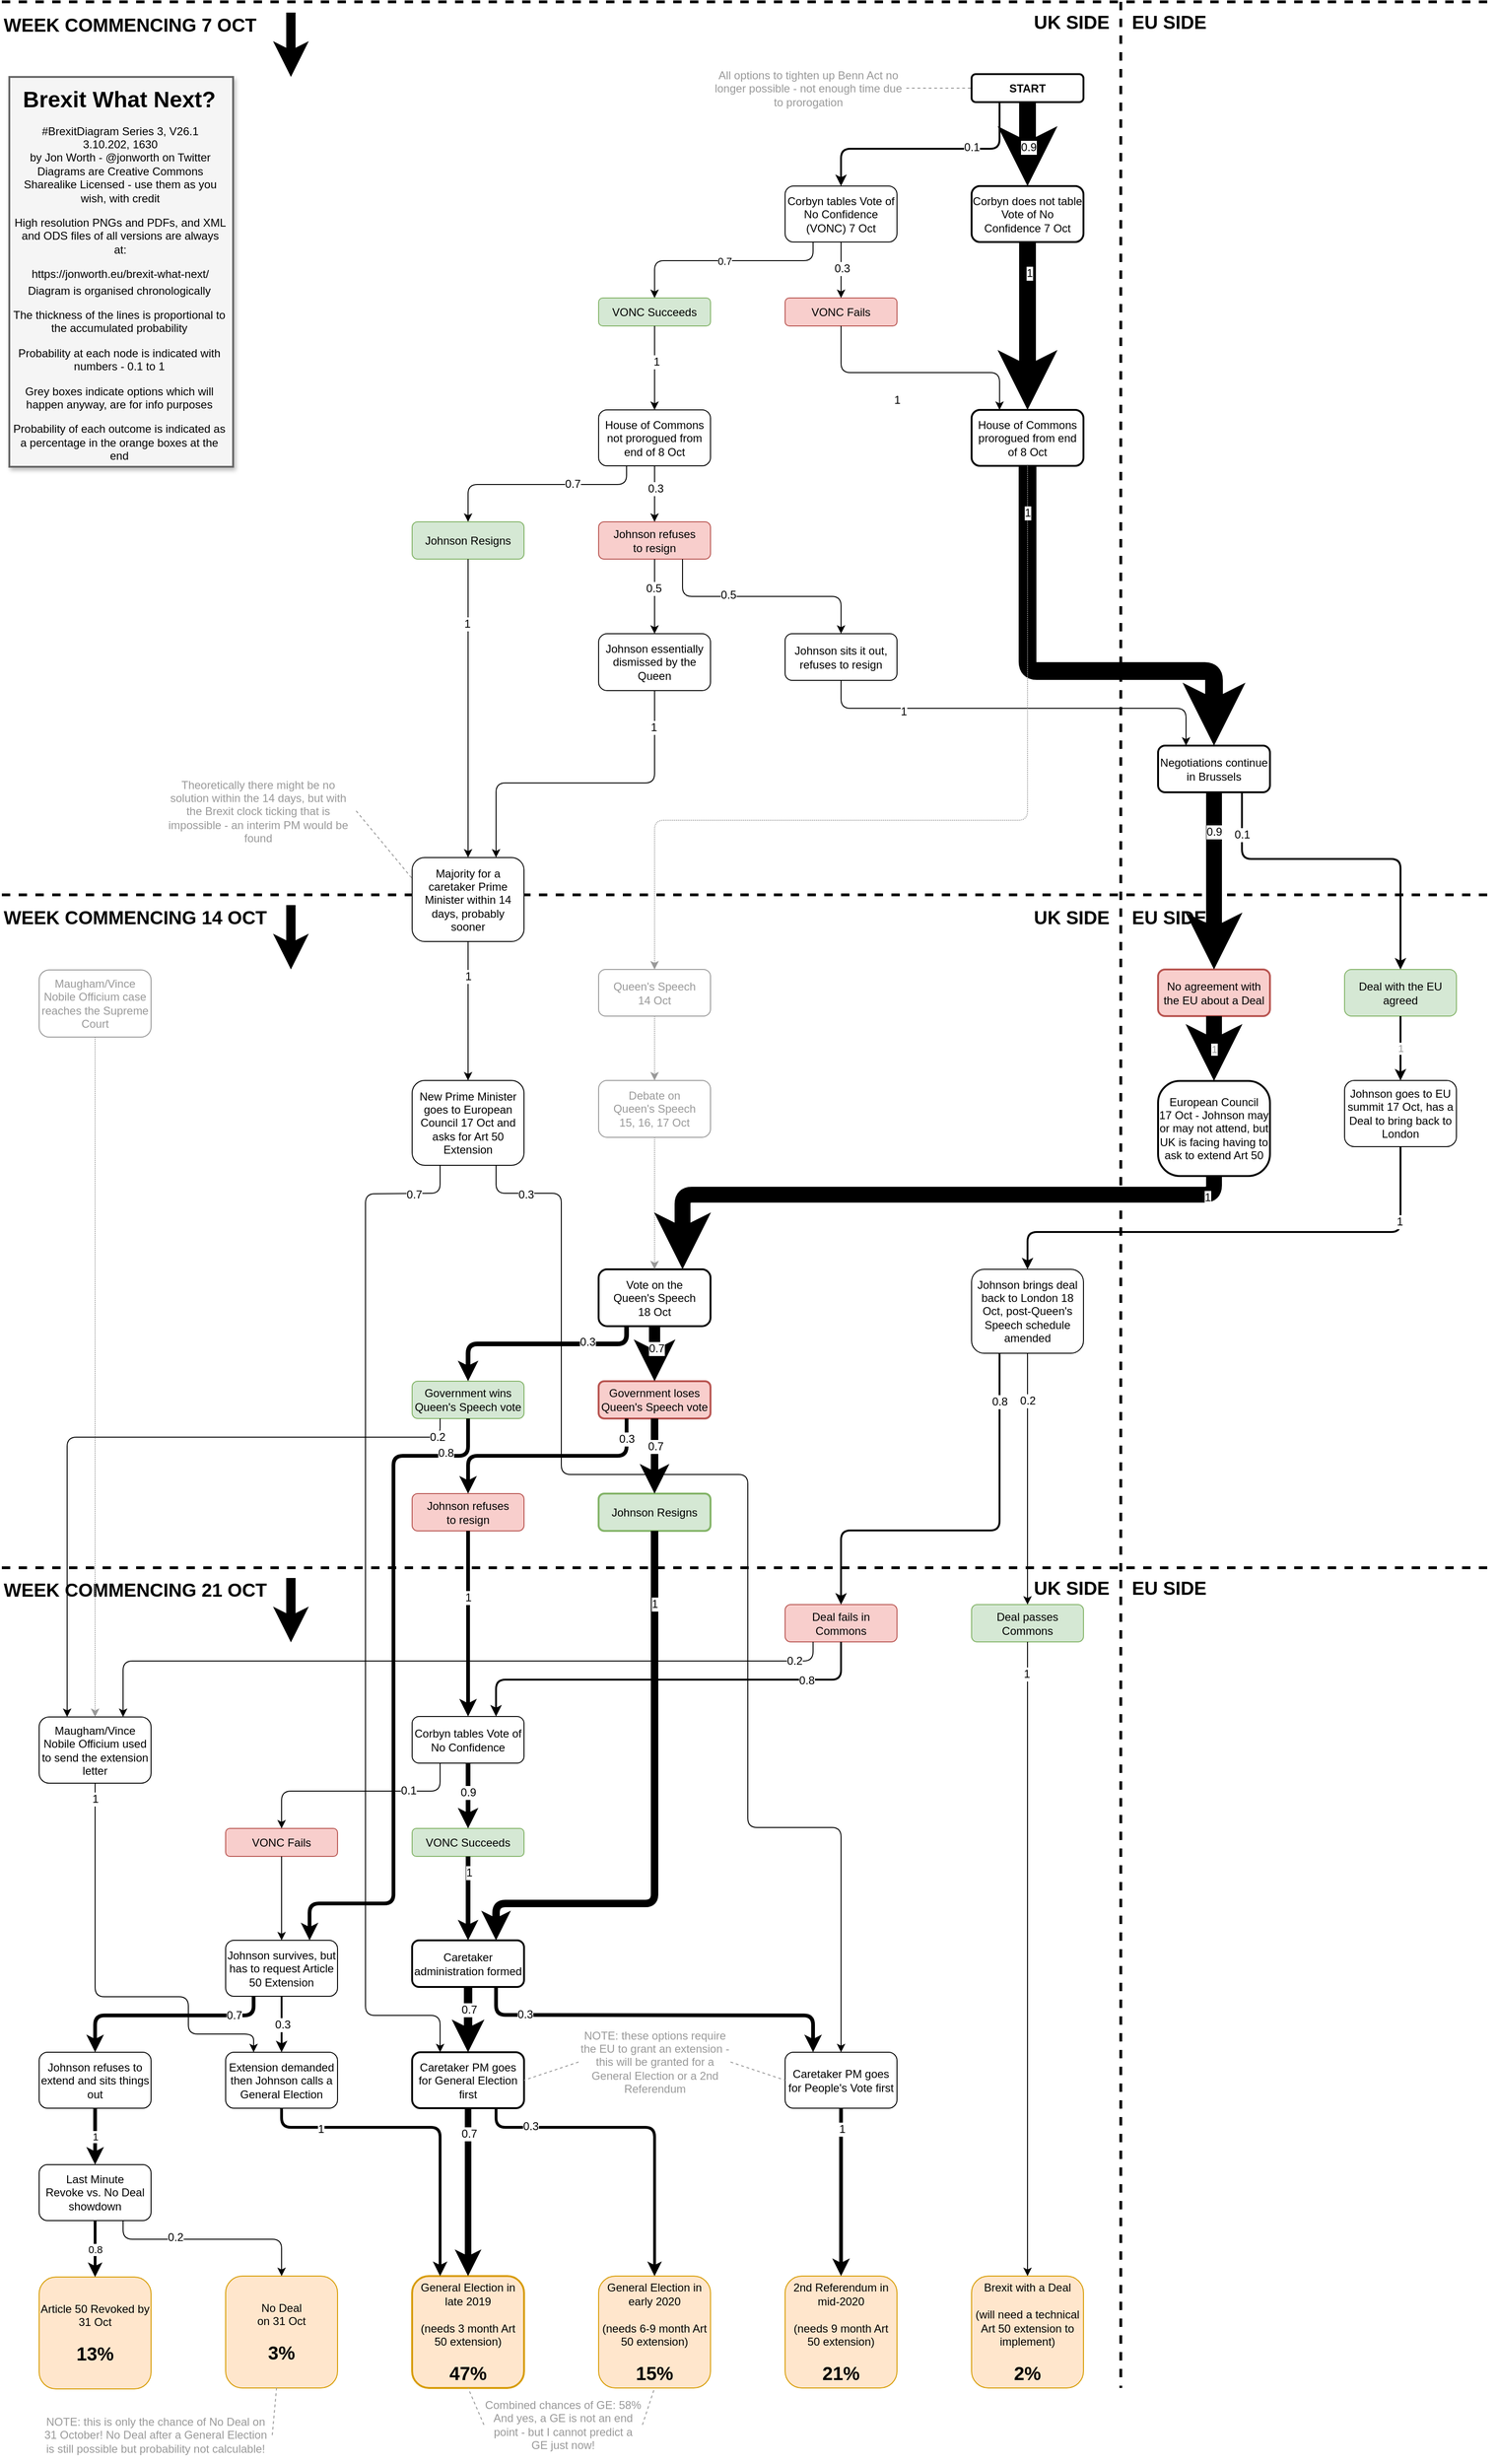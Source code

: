 <mxfile version="11.3.0" type="device" pages="1"><diagram id="HxELMUFvueZ_FtI6QYi0" name="Page-1"><mxGraphModel dx="1773" dy="640" grid="1" gridSize="10" guides="1" tooltips="1" connect="1" arrows="1" fold="1" page="1" pageScale="1" pageWidth="827" pageHeight="1169" math="0" shadow="0"><root><mxCell id="0"/><mxCell id="1" parent="0"/><mxCell id="Hbp7AGIejBweAlABsTOg-36" value="" style="endArrow=none;dashed=1;html=1;strokeColor=#000000;fontColor=#999999;strokeWidth=3;" parent="1" edge="1"><mxGeometry width="50" height="50" relative="1" as="geometry"><mxPoint x="-800" y="958.5" as="sourcePoint"/><mxPoint x="800" y="958.5" as="targetPoint"/></mxGeometry></mxCell><mxCell id="Hbp7AGIejBweAlABsTOg-1" value="&lt;b&gt;START&lt;/b&gt;" style="rounded=1;whiteSpace=wrap;html=1;strokeWidth=2;" parent="1" vertex="1"><mxGeometry x="240" y="78.5" width="120" height="30" as="geometry"/></mxCell><mxCell id="Hbp7AGIejBweAlABsTOg-2" value="Corbyn tables Vote of No Confidence (VONC) 7 Oct" style="rounded=1;whiteSpace=wrap;html=1;" parent="1" vertex="1"><mxGeometry x="40" y="198.5" width="120" height="60" as="geometry"/></mxCell><mxCell id="Hbp7AGIejBweAlABsTOg-3" value="Corbyn does not table Vote of No Confidence 7 Oct" style="rounded=1;whiteSpace=wrap;html=1;strokeWidth=2;" parent="1" vertex="1"><mxGeometry x="240" y="198.5" width="120" height="60" as="geometry"/></mxCell><mxCell id="Hbp7AGIejBweAlABsTOg-4" value="" style="endArrow=classic;html=1;exitX=0.25;exitY=1;exitDx=0;exitDy=0;entryX=0.5;entryY=0;entryDx=0;entryDy=0;strokeWidth=2;" parent="1" source="Hbp7AGIejBweAlABsTOg-1" target="Hbp7AGIejBweAlABsTOg-2" edge="1"><mxGeometry width="50" height="50" relative="1" as="geometry"><mxPoint x="260" y="388.5" as="sourcePoint"/><mxPoint x="310" y="338.5" as="targetPoint"/><Array as="points"><mxPoint x="270" y="158.5"/><mxPoint x="100" y="158.5"/></Array></mxGeometry></mxCell><mxCell id="1R7EcrfdaWgVOqT66PiF-5" value="0.1" style="text;html=1;resizable=0;points=[];align=center;verticalAlign=middle;labelBackgroundColor=#ffffff;" vertex="1" connectable="0" parent="Hbp7AGIejBweAlABsTOg-4"><mxGeometry x="-0.627" y="-30" relative="1" as="geometry"><mxPoint as="offset"/></mxGeometry></mxCell><mxCell id="Hbp7AGIejBweAlABsTOg-5" value="" style="endArrow=classic;html=1;exitX=0.5;exitY=1;exitDx=0;exitDy=0;entryX=0.5;entryY=0;entryDx=0;entryDy=0;strokeWidth=18;" parent="1" source="Hbp7AGIejBweAlABsTOg-1" target="Hbp7AGIejBweAlABsTOg-3" edge="1"><mxGeometry width="50" height="50" relative="1" as="geometry"><mxPoint x="280" y="158.5" as="sourcePoint"/><mxPoint x="140.04" y="208.5" as="targetPoint"/></mxGeometry></mxCell><mxCell id="1R7EcrfdaWgVOqT66PiF-6" value="0.9" style="text;html=1;resizable=0;points=[];align=center;verticalAlign=middle;labelBackgroundColor=#ffffff;" vertex="1" connectable="0" parent="Hbp7AGIejBweAlABsTOg-5"><mxGeometry x="0.078" y="1" relative="1" as="geometry"><mxPoint as="offset"/></mxGeometry></mxCell><mxCell id="Hbp7AGIejBweAlABsTOg-7" value="All options to tighten up Benn Act no longer possible - not enough time due to prorogation" style="text;html=1;strokeColor=none;fillColor=none;align=center;verticalAlign=middle;whiteSpace=wrap;rounded=0;fontColor=#999999;" parent="1" vertex="1"><mxGeometry x="-40" y="68.5" width="210" height="50" as="geometry"/></mxCell><mxCell id="Hbp7AGIejBweAlABsTOg-8" value="" style="endArrow=none;dashed=1;html=1;entryX=0;entryY=0.5;entryDx=0;entryDy=0;exitX=1;exitY=0.5;exitDx=0;exitDy=0;strokeColor=#999999;" parent="1" source="Hbp7AGIejBweAlABsTOg-7" target="Hbp7AGIejBweAlABsTOg-1" edge="1"><mxGeometry width="50" height="50" relative="1" as="geometry"><mxPoint x="180" y="378.5" as="sourcePoint"/><mxPoint x="230" y="328.5" as="targetPoint"/></mxGeometry></mxCell><mxCell id="Hbp7AGIejBweAlABsTOg-9" value="VONC Fails" style="rounded=1;whiteSpace=wrap;html=1;fillColor=#f8cecc;strokeColor=#b85450;" parent="1" vertex="1"><mxGeometry x="40" y="318.5" width="120" height="30" as="geometry"/></mxCell><mxCell id="Hbp7AGIejBweAlABsTOg-10" value="VONC Succeeds" style="rounded=1;whiteSpace=wrap;html=1;fillColor=#d5e8d4;strokeColor=#82b366;" parent="1" vertex="1"><mxGeometry x="-160" y="318.5" width="120" height="30" as="geometry"/></mxCell><mxCell id="Hbp7AGIejBweAlABsTOg-11" value="0.7" style="endArrow=classic;html=1;exitX=0.25;exitY=1;exitDx=0;exitDy=0;entryX=0.5;entryY=0;entryDx=0;entryDy=0;" parent="1" source="Hbp7AGIejBweAlABsTOg-2" target="Hbp7AGIejBweAlABsTOg-10" edge="1"><mxGeometry width="50" height="50" relative="1" as="geometry"><mxPoint x="280" y="158.5" as="sourcePoint"/><mxPoint x="140.04" y="208.5" as="targetPoint"/><Array as="points"><mxPoint x="70" y="278.5"/><mxPoint x="-100" y="278.5"/></Array></mxGeometry></mxCell><mxCell id="Hbp7AGIejBweAlABsTOg-12" value="" style="endArrow=classic;html=1;exitX=0.5;exitY=1;exitDx=0;exitDy=0;entryX=0.5;entryY=0;entryDx=0;entryDy=0;" parent="1" source="Hbp7AGIejBweAlABsTOg-2" target="Hbp7AGIejBweAlABsTOg-9" edge="1"><mxGeometry width="50" height="50" relative="1" as="geometry"><mxPoint x="310" y="158.5" as="sourcePoint"/><mxPoint x="310" y="208.5" as="targetPoint"/></mxGeometry></mxCell><mxCell id="1R7EcrfdaWgVOqT66PiF-8" value="0.3" style="text;html=1;resizable=0;points=[];align=center;verticalAlign=middle;labelBackgroundColor=#ffffff;" vertex="1" connectable="0" parent="Hbp7AGIejBweAlABsTOg-12"><mxGeometry x="-0.05" y="1" relative="1" as="geometry"><mxPoint as="offset"/></mxGeometry></mxCell><mxCell id="Hbp7AGIejBweAlABsTOg-13" value="House of Commons prorogued from end of 8 Oct" style="rounded=1;whiteSpace=wrap;html=1;strokeWidth=2;" parent="1" vertex="1"><mxGeometry x="240" y="438.5" width="120" height="60" as="geometry"/></mxCell><mxCell id="Hbp7AGIejBweAlABsTOg-14" value="" style="endArrow=classic;html=1;strokeColor=#000000;fontColor=#999999;exitX=0.5;exitY=1;exitDx=0;exitDy=0;entryX=0.5;entryY=0;entryDx=0;entryDy=0;strokeWidth=18;" parent="1" source="Hbp7AGIejBweAlABsTOg-3" target="Hbp7AGIejBweAlABsTOg-13" edge="1"><mxGeometry width="50" height="50" relative="1" as="geometry"><mxPoint x="390" y="328.5" as="sourcePoint"/><mxPoint x="440" y="278.5" as="targetPoint"/></mxGeometry></mxCell><mxCell id="1R7EcrfdaWgVOqT66PiF-7" value="1" style="text;html=1;resizable=0;points=[];align=center;verticalAlign=middle;labelBackgroundColor=#ffffff;" vertex="1" connectable="0" parent="Hbp7AGIejBweAlABsTOg-14"><mxGeometry x="-0.639" y="2" relative="1" as="geometry"><mxPoint y="1" as="offset"/></mxGeometry></mxCell><mxCell id="Hbp7AGIejBweAlABsTOg-15" value="" style="endArrow=classic;html=1;strokeColor=#000000;fontColor=#999999;entryX=0.25;entryY=0;entryDx=0;entryDy=0;exitX=0.5;exitY=1;exitDx=0;exitDy=0;" parent="1" source="Hbp7AGIejBweAlABsTOg-9" target="Hbp7AGIejBweAlABsTOg-13" edge="1"><mxGeometry width="50" height="50" relative="1" as="geometry"><mxPoint x="40" y="388.5" as="sourcePoint"/><mxPoint x="90" y="388.5" as="targetPoint"/><Array as="points"><mxPoint x="100" y="398.5"/><mxPoint x="270" y="398.5"/></Array></mxGeometry></mxCell><mxCell id="1R7EcrfdaWgVOqT66PiF-9" value="1" style="text;html=1;resizable=0;points=[];align=center;verticalAlign=middle;labelBackgroundColor=#ffffff;" vertex="1" connectable="0" parent="Hbp7AGIejBweAlABsTOg-15"><mxGeometry x="-0.619" y="30" relative="1" as="geometry"><mxPoint x="30" y="30" as="offset"/></mxGeometry></mxCell><mxCell id="Hbp7AGIejBweAlABsTOg-16" value="House of Commons not prorogued from end of 8 Oct" style="rounded=1;whiteSpace=wrap;html=1;" parent="1" vertex="1"><mxGeometry x="-160" y="438.5" width="120" height="60" as="geometry"/></mxCell><mxCell id="Hbp7AGIejBweAlABsTOg-17" value="" style="endArrow=classic;html=1;strokeColor=#000000;fontColor=#999999;exitX=0.5;exitY=1;exitDx=0;exitDy=0;entryX=0.5;entryY=0;entryDx=0;entryDy=0;" parent="1" source="Hbp7AGIejBweAlABsTOg-10" target="Hbp7AGIejBweAlABsTOg-16" edge="1"><mxGeometry width="50" height="50" relative="1" as="geometry"><mxPoint x="90" y="448.5" as="sourcePoint"/><mxPoint x="140" y="398.5" as="targetPoint"/></mxGeometry></mxCell><mxCell id="1R7EcrfdaWgVOqT66PiF-11" value="1" style="text;html=1;resizable=0;points=[];align=center;verticalAlign=middle;labelBackgroundColor=#ffffff;" vertex="1" connectable="0" parent="Hbp7AGIejBweAlABsTOg-17"><mxGeometry x="-0.144" y="2" relative="1" as="geometry"><mxPoint as="offset"/></mxGeometry></mxCell><mxCell id="Hbp7AGIejBweAlABsTOg-18" value="Johnson Resigns" style="rounded=1;whiteSpace=wrap;html=1;fillColor=#d5e8d4;strokeColor=#82b366;" parent="1" vertex="1"><mxGeometry x="-360" y="558.5" width="120" height="40" as="geometry"/></mxCell><mxCell id="Hbp7AGIejBweAlABsTOg-19" value="Johnson refuses&lt;br&gt;to resign" style="rounded=1;whiteSpace=wrap;html=1;fillColor=#f8cecc;strokeColor=#b85450;" parent="1" vertex="1"><mxGeometry x="-160" y="558.5" width="120" height="40" as="geometry"/></mxCell><mxCell id="Hbp7AGIejBweAlABsTOg-20" value="" style="endArrow=classic;html=1;strokeColor=#000000;fontColor=#999999;exitX=0.25;exitY=1;exitDx=0;exitDy=0;entryX=0.5;entryY=0;entryDx=0;entryDy=0;" parent="1" source="Hbp7AGIejBweAlABsTOg-16" target="Hbp7AGIejBweAlABsTOg-18" edge="1"><mxGeometry width="50" height="50" relative="1" as="geometry"><mxPoint x="30" y="638.5" as="sourcePoint"/><mxPoint x="80" y="588.5" as="targetPoint"/><Array as="points"><mxPoint x="-130" y="518.5"/><mxPoint x="-300" y="518.5"/></Array></mxGeometry></mxCell><mxCell id="1R7EcrfdaWgVOqT66PiF-12" value="0.7" style="text;html=1;resizable=0;points=[];align=center;verticalAlign=middle;labelBackgroundColor=#ffffff;" vertex="1" connectable="0" parent="Hbp7AGIejBweAlABsTOg-20"><mxGeometry x="-0.322" y="-1" relative="1" as="geometry"><mxPoint as="offset"/></mxGeometry></mxCell><mxCell id="Hbp7AGIejBweAlABsTOg-21" value="" style="endArrow=classic;html=1;strokeColor=#000000;fontColor=#999999;exitX=0.5;exitY=1;exitDx=0;exitDy=0;entryX=0.5;entryY=0;entryDx=0;entryDy=0;" parent="1" source="Hbp7AGIejBweAlABsTOg-16" target="Hbp7AGIejBweAlABsTOg-19" edge="1"><mxGeometry width="50" height="50" relative="1" as="geometry"><mxPoint x="70" y="508.5" as="sourcePoint"/><mxPoint x="120" y="458.5" as="targetPoint"/></mxGeometry></mxCell><mxCell id="1R7EcrfdaWgVOqT66PiF-13" value="0.3" style="text;html=1;resizable=0;points=[];align=center;verticalAlign=middle;labelBackgroundColor=#ffffff;" vertex="1" connectable="0" parent="Hbp7AGIejBweAlABsTOg-21"><mxGeometry x="-0.183" y="1" relative="1" as="geometry"><mxPoint as="offset"/></mxGeometry></mxCell><mxCell id="Hbp7AGIejBweAlABsTOg-22" value="Majority for a caretaker Prime Minister within 14 days, probably sooner" style="rounded=1;whiteSpace=wrap;html=1;" parent="1" vertex="1"><mxGeometry x="-360" y="918.5" width="120" height="90" as="geometry"/></mxCell><mxCell id="Hbp7AGIejBweAlABsTOg-23" value="Theoretically there might be no solution within the 14 days, but with the Brexit clock ticking that is impossible - an interim PM would be found" style="text;html=1;strokeColor=none;fillColor=none;align=center;verticalAlign=middle;whiteSpace=wrap;rounded=0;fontColor=#999999;" parent="1" vertex="1"><mxGeometry x="-630" y="828.5" width="210" height="80" as="geometry"/></mxCell><mxCell id="Hbp7AGIejBweAlABsTOg-24" value="" style="endArrow=none;dashed=1;html=1;entryX=0;entryY=0.25;entryDx=0;entryDy=0;exitX=1;exitY=0.5;exitDx=0;exitDy=0;strokeColor=#999999;" parent="1" source="Hbp7AGIejBweAlABsTOg-23" target="Hbp7AGIejBweAlABsTOg-22" edge="1"><mxGeometry width="50" height="50" relative="1" as="geometry"><mxPoint x="-140" y="868.5" as="sourcePoint"/><mxPoint x="-80" y="623.5" as="targetPoint"/></mxGeometry></mxCell><mxCell id="Hbp7AGIejBweAlABsTOg-25" value="" style="endArrow=classic;html=1;strokeColor=#000000;fontColor=#999999;exitX=0.5;exitY=1;exitDx=0;exitDy=0;entryX=0.5;entryY=0;entryDx=0;entryDy=0;" parent="1" source="Hbp7AGIejBweAlABsTOg-18" target="Hbp7AGIejBweAlABsTOg-22" edge="1"><mxGeometry width="50" height="50" relative="1" as="geometry"><mxPoint x="-10" y="458.5" as="sourcePoint"/><mxPoint x="-10" y="528.5" as="targetPoint"/></mxGeometry></mxCell><mxCell id="1R7EcrfdaWgVOqT66PiF-18" value="1" style="text;html=1;resizable=0;points=[];align=center;verticalAlign=middle;labelBackgroundColor=#ffffff;" vertex="1" connectable="0" parent="Hbp7AGIejBweAlABsTOg-25"><mxGeometry x="-0.566" y="-1" relative="1" as="geometry"><mxPoint as="offset"/></mxGeometry></mxCell><mxCell id="Hbp7AGIejBweAlABsTOg-26" value="Johnson essentially dismissed by the Queen" style="rounded=1;whiteSpace=wrap;html=1;" parent="1" vertex="1"><mxGeometry x="-160" y="678.5" width="120" height="61" as="geometry"/></mxCell><mxCell id="Hbp7AGIejBweAlABsTOg-27" value="" style="endArrow=classic;html=1;strokeColor=#000000;fontColor=#999999;exitX=0.5;exitY=1;exitDx=0;exitDy=0;entryX=0.5;entryY=0;entryDx=0;entryDy=0;" parent="1" source="Hbp7AGIejBweAlABsTOg-19" target="Hbp7AGIejBweAlABsTOg-26" edge="1"><mxGeometry width="50" height="50" relative="1" as="geometry"><mxPoint x="20" y="628.5" as="sourcePoint"/><mxPoint x="70" y="578.5" as="targetPoint"/></mxGeometry></mxCell><mxCell id="1R7EcrfdaWgVOqT66PiF-14" value="0.5" style="text;html=1;resizable=0;points=[];align=center;verticalAlign=middle;labelBackgroundColor=#ffffff;" vertex="1" connectable="0" parent="Hbp7AGIejBweAlABsTOg-27"><mxGeometry x="-0.212" y="-1" relative="1" as="geometry"><mxPoint as="offset"/></mxGeometry></mxCell><mxCell id="Hbp7AGIejBweAlABsTOg-28" value="" style="endArrow=classic;html=1;strokeColor=#000000;fontColor=#999999;exitX=0.5;exitY=1;exitDx=0;exitDy=0;entryX=0.75;entryY=0;entryDx=0;entryDy=0;" parent="1" source="Hbp7AGIejBweAlABsTOg-26" target="Hbp7AGIejBweAlABsTOg-22" edge="1"><mxGeometry width="50" height="50" relative="1" as="geometry"><mxPoint x="140" y="738.5" as="sourcePoint"/><mxPoint x="190" y="688.5" as="targetPoint"/><Array as="points"><mxPoint x="-100" y="838.5"/><mxPoint x="-270" y="838.5"/></Array></mxGeometry></mxCell><mxCell id="1R7EcrfdaWgVOqT66PiF-17" value="1" style="text;html=1;resizable=0;points=[];align=center;verticalAlign=middle;labelBackgroundColor=#ffffff;" vertex="1" connectable="0" parent="Hbp7AGIejBweAlABsTOg-28"><mxGeometry x="-0.774" y="-1" relative="1" as="geometry"><mxPoint as="offset"/></mxGeometry></mxCell><mxCell id="Hbp7AGIejBweAlABsTOg-29" value="Johnson sits it out, refuses to resign" style="rounded=1;whiteSpace=wrap;html=1;" parent="1" vertex="1"><mxGeometry x="40" y="678.5" width="120" height="50" as="geometry"/></mxCell><mxCell id="Hbp7AGIejBweAlABsTOg-30" value="" style="endArrow=classic;html=1;strokeColor=#000000;fontColor=#999999;exitX=0.75;exitY=1;exitDx=0;exitDy=0;entryX=0.5;entryY=0;entryDx=0;entryDy=0;" parent="1" source="Hbp7AGIejBweAlABsTOg-19" target="Hbp7AGIejBweAlABsTOg-29" edge="1"><mxGeometry width="50" height="50" relative="1" as="geometry"><mxPoint x="100" y="598.5" as="sourcePoint"/><mxPoint x="150" y="548.5" as="targetPoint"/><Array as="points"><mxPoint x="-70" y="638.5"/><mxPoint x="100" y="638.5"/></Array></mxGeometry></mxCell><mxCell id="1R7EcrfdaWgVOqT66PiF-15" value="0.5" style="text;html=1;resizable=0;points=[];align=center;verticalAlign=middle;labelBackgroundColor=#ffffff;" vertex="1" connectable="0" parent="Hbp7AGIejBweAlABsTOg-30"><mxGeometry x="-0.288" y="3" relative="1" as="geometry"><mxPoint y="1" as="offset"/></mxGeometry></mxCell><mxCell id="Hbp7AGIejBweAlABsTOg-32" value="Negotiations continue in Brussels" style="rounded=1;whiteSpace=wrap;html=1;strokeWidth=2;" parent="1" vertex="1"><mxGeometry x="440" y="798.5" width="120" height="50" as="geometry"/></mxCell><mxCell id="Hbp7AGIejBweAlABsTOg-33" value="" style="endArrow=classic;html=1;strokeColor=#000000;fontColor=#999999;entryX=0.5;entryY=0;entryDx=0;entryDy=0;strokeWidth=19;" parent="1" source="Hbp7AGIejBweAlABsTOg-13" target="Hbp7AGIejBweAlABsTOg-32" edge="1"><mxGeometry width="50" height="50" relative="1" as="geometry"><mxPoint x="290" y="588.5" as="sourcePoint"/><mxPoint x="340" y="538.5" as="targetPoint"/><Array as="points"><mxPoint x="300" y="718.5"/><mxPoint x="500" y="718.5"/></Array></mxGeometry></mxCell><mxCell id="Hbp7AGIejBweAlABsTOg-34" value="" style="endArrow=classic;html=1;strokeColor=#000000;fontColor=#999999;exitX=0.5;exitY=1;exitDx=0;exitDy=0;entryX=0.25;entryY=0;entryDx=0;entryDy=0;" parent="1" source="Hbp7AGIejBweAlABsTOg-29" target="Hbp7AGIejBweAlABsTOg-32" edge="1"><mxGeometry width="50" height="50" relative="1" as="geometry"><mxPoint x="310" y="708.5" as="sourcePoint"/><mxPoint x="360" y="658.5" as="targetPoint"/><Array as="points"><mxPoint x="100" y="758.5"/><mxPoint x="470" y="758.5"/></Array></mxGeometry></mxCell><mxCell id="1R7EcrfdaWgVOqT66PiF-16" value="1" style="text;html=1;resizable=0;points=[];align=center;verticalAlign=middle;labelBackgroundColor=#ffffff;" vertex="1" connectable="0" parent="Hbp7AGIejBweAlABsTOg-34"><mxGeometry x="-0.559" y="-2" relative="1" as="geometry"><mxPoint y="1" as="offset"/></mxGeometry></mxCell><mxCell id="Hbp7AGIejBweAlABsTOg-35" value="" style="endArrow=none;dashed=1;html=1;strokeColor=#000000;fontColor=#999999;strokeWidth=3;" parent="1" edge="1"><mxGeometry width="50" height="50" relative="1" as="geometry"><mxPoint x="400" y="1" as="sourcePoint"/><mxPoint x="400" y="2559.5" as="targetPoint"/></mxGeometry></mxCell><mxCell id="Hbp7AGIejBweAlABsTOg-37" value="&lt;font color=&quot;#000000&quot;&gt;No agreement with the EU about a Deal&lt;/font&gt;" style="rounded=1;whiteSpace=wrap;html=1;fillColor=#f8cecc;strokeColor=#b85450;strokeWidth=2;" parent="1" vertex="1"><mxGeometry x="440" y="1038.5" width="120" height="50" as="geometry"/></mxCell><mxCell id="Hbp7AGIejBweAlABsTOg-38" value="&lt;font color=&quot;#000000&quot;&gt;Deal with the EU agreed&lt;/font&gt;" style="rounded=1;whiteSpace=wrap;html=1;fillColor=#d5e8d4;strokeColor=#82b366;" parent="1" vertex="1"><mxGeometry x="640" y="1038.5" width="120" height="50" as="geometry"/></mxCell><mxCell id="Hbp7AGIejBweAlABsTOg-39" value="" style="endArrow=classic;html=1;strokeColor=#000000;strokeWidth=17;fontColor=#999999;exitX=0.5;exitY=1;exitDx=0;exitDy=0;entryX=0.5;entryY=0;entryDx=0;entryDy=0;" parent="1" source="Hbp7AGIejBweAlABsTOg-32" target="Hbp7AGIejBweAlABsTOg-37" edge="1"><mxGeometry width="50" height="50" relative="1" as="geometry"><mxPoint x="520" y="1188.5" as="sourcePoint"/><mxPoint x="570" y="1138.5" as="targetPoint"/></mxGeometry></mxCell><mxCell id="1R7EcrfdaWgVOqT66PiF-20" value="0.9" style="text;html=1;resizable=0;points=[];align=center;verticalAlign=middle;labelBackgroundColor=#ffffff;" vertex="1" connectable="0" parent="Hbp7AGIejBweAlABsTOg-39"><mxGeometry x="-0.605" y="5" relative="1" as="geometry"><mxPoint x="-5" y="4.5" as="offset"/></mxGeometry></mxCell><mxCell id="Hbp7AGIejBweAlABsTOg-40" value="" style="endArrow=classic;html=1;strokeColor=#000000;strokeWidth=2;fontColor=#999999;exitX=0.75;exitY=1;exitDx=0;exitDy=0;entryX=0.5;entryY=0;entryDx=0;entryDy=0;" parent="1" source="Hbp7AGIejBweAlABsTOg-32" target="Hbp7AGIejBweAlABsTOg-38" edge="1"><mxGeometry width="50" height="50" relative="1" as="geometry"><mxPoint x="510" y="858.5" as="sourcePoint"/><mxPoint x="510" y="1048.5" as="targetPoint"/><Array as="points"><mxPoint x="530" y="920"/><mxPoint x="700" y="920"/></Array></mxGeometry></mxCell><mxCell id="1R7EcrfdaWgVOqT66PiF-21" value="0.1" style="text;html=1;resizable=0;points=[];align=center;verticalAlign=middle;labelBackgroundColor=#ffffff;" vertex="1" connectable="0" parent="Hbp7AGIejBweAlABsTOg-40"><mxGeometry x="-0.753" relative="1" as="geometry"><mxPoint y="1" as="offset"/></mxGeometry></mxCell><mxCell id="Hbp7AGIejBweAlABsTOg-41" value="Queen's Speech&lt;br&gt;14 Oct" style="rounded=1;whiteSpace=wrap;html=1;strokeColor=#999999;fontColor=#999999;" parent="1" vertex="1"><mxGeometry x="-160" y="1038.5" width="120" height="50" as="geometry"/></mxCell><mxCell id="Hbp7AGIejBweAlABsTOg-42" value="" style="endArrow=classic;html=1;strokeColor=#999999;strokeWidth=1;fontColor=#999999;exitX=0.5;exitY=1;exitDx=0;exitDy=0;entryX=0.5;entryY=0;entryDx=0;entryDy=0;dashed=1;dashPattern=1 1;" parent="1" source="Hbp7AGIejBweAlABsTOg-13" target="Hbp7AGIejBweAlABsTOg-41" edge="1"><mxGeometry width="50" height="50" relative="1" as="geometry"><mxPoint x="280" y="528.5" as="sourcePoint"/><mxPoint x="310" y="848.5" as="targetPoint"/><Array as="points"><mxPoint x="300" y="878.5"/><mxPoint x="-100" y="878.5"/></Array></mxGeometry></mxCell><mxCell id="1R7EcrfdaWgVOqT66PiF-10" value="1" style="text;html=1;resizable=0;points=[];align=center;verticalAlign=middle;labelBackgroundColor=#ffffff;" vertex="1" connectable="0" parent="Hbp7AGIejBweAlABsTOg-42"><mxGeometry x="-0.895" relative="1" as="geometry"><mxPoint y="1" as="offset"/></mxGeometry></mxCell><mxCell id="Hbp7AGIejBweAlABsTOg-43" value="Debate on&lt;br&gt;Queen's Speech&lt;br&gt;15, 16, 17 Oct" style="rounded=1;whiteSpace=wrap;html=1;strokeColor=#999999;fontColor=#999999;" parent="1" vertex="1"><mxGeometry x="-160" y="1157.5" width="120" height="61" as="geometry"/></mxCell><mxCell id="Hbp7AGIejBweAlABsTOg-44" value="" style="endArrow=classic;html=1;strokeColor=#999999;strokeWidth=1;fontColor=#999999;exitX=0.5;exitY=1;exitDx=0;exitDy=0;dashed=1;dashPattern=1 1;" parent="1" source="Hbp7AGIejBweAlABsTOg-41" target="Hbp7AGIejBweAlABsTOg-43" edge="1"><mxGeometry width="50" height="50" relative="1" as="geometry"><mxPoint x="-110" y="1348.5" as="sourcePoint"/><mxPoint x="-60" y="1298.5" as="targetPoint"/></mxGeometry></mxCell><mxCell id="Hbp7AGIejBweAlABsTOg-45" value="European Council&lt;br&gt;17 Oct - Johnson may or may not attend, but UK is facing having to ask to extend Art 50" style="rounded=1;whiteSpace=wrap;html=1;strokeWidth=2;arcSize=23;" parent="1" vertex="1"><mxGeometry x="440" y="1158" width="120" height="102" as="geometry"/></mxCell><mxCell id="Hbp7AGIejBweAlABsTOg-46" value="Johnson goes to EU summit 17 Oct, has a Deal to bring back to London" style="rounded=1;whiteSpace=wrap;html=1;" parent="1" vertex="1"><mxGeometry x="640" y="1157.5" width="120" height="71" as="geometry"/></mxCell><mxCell id="Hbp7AGIejBweAlABsTOg-47" value="1" style="endArrow=classic;html=1;strokeColor=#000000;strokeWidth=2;fontColor=#999999;exitX=0.5;exitY=1;exitDx=0;exitDy=0;entryX=0.5;entryY=0;entryDx=0;entryDy=0;" parent="1" source="Hbp7AGIejBweAlABsTOg-38" target="Hbp7AGIejBweAlABsTOg-46" edge="1"><mxGeometry width="50" height="50" relative="1" as="geometry"><mxPoint x="410" y="1158.5" as="sourcePoint"/><mxPoint x="460" y="1108.5" as="targetPoint"/></mxGeometry></mxCell><mxCell id="Hbp7AGIejBweAlABsTOg-48" value="1" style="endArrow=classic;html=1;strokeColor=#000000;strokeWidth=17;fontColor=#999999;exitX=0.5;exitY=1;exitDx=0;exitDy=0;" parent="1" source="Hbp7AGIejBweAlABsTOg-37" target="Hbp7AGIejBweAlABsTOg-45" edge="1"><mxGeometry width="50" height="50" relative="1" as="geometry"><mxPoint x="550" y="1148.5" as="sourcePoint"/><mxPoint x="600" y="1098.5" as="targetPoint"/></mxGeometry></mxCell><mxCell id="Hbp7AGIejBweAlABsTOg-49" value="Vote on the&lt;br&gt;Queen's Speech&lt;br&gt;18 Oct" style="rounded=1;whiteSpace=wrap;html=1;strokeWidth=2;" parent="1" vertex="1"><mxGeometry x="-160" y="1360" width="120" height="61" as="geometry"/></mxCell><mxCell id="Hbp7AGIejBweAlABsTOg-50" value="" style="endArrow=classic;html=1;strokeColor=#999999;strokeWidth=1;fontColor=#999999;exitX=0.5;exitY=1;exitDx=0;exitDy=0;entryX=0.5;entryY=0;entryDx=0;entryDy=0;dashed=1;dashPattern=1 1;" parent="1" source="Hbp7AGIejBweAlABsTOg-43" target="Hbp7AGIejBweAlABsTOg-49" edge="1"><mxGeometry width="50" height="50" relative="1" as="geometry"><mxPoint x="250" y="1318.5" as="sourcePoint"/><mxPoint x="300" y="1268.5" as="targetPoint"/></mxGeometry></mxCell><mxCell id="Hbp7AGIejBweAlABsTOg-51" value="Government wins Queen's Speech vote" style="rounded=1;whiteSpace=wrap;html=1;fillColor=#d5e8d4;strokeColor=#82b366;" parent="1" vertex="1"><mxGeometry x="-360" y="1480" width="120" height="40" as="geometry"/></mxCell><mxCell id="Hbp7AGIejBweAlABsTOg-52" value="Government loses Queen's Speech vote" style="rounded=1;whiteSpace=wrap;html=1;fillColor=#f8cecc;strokeColor=#b85450;strokeWidth=2;" parent="1" vertex="1"><mxGeometry x="-160" y="1480" width="120" height="40" as="geometry"/></mxCell><mxCell id="Hbp7AGIejBweAlABsTOg-53" value="" style="endArrow=classic;html=1;strokeColor=#000000;strokeWidth=12;fontColor=#999999;exitX=0.5;exitY=1;exitDx=0;exitDy=0;" parent="1" source="Hbp7AGIejBweAlABsTOg-49" target="Hbp7AGIejBweAlABsTOg-52" edge="1"><mxGeometry width="50" height="50" relative="1" as="geometry"><mxPoint x="90" y="1460" as="sourcePoint"/><mxPoint x="140" y="1410" as="targetPoint"/></mxGeometry></mxCell><mxCell id="1R7EcrfdaWgVOqT66PiF-29" value="0.7" style="text;html=1;resizable=0;points=[];align=center;verticalAlign=middle;labelBackgroundColor=#ffffff;" vertex="1" connectable="0" parent="Hbp7AGIejBweAlABsTOg-53"><mxGeometry x="-0.186" y="2" relative="1" as="geometry"><mxPoint as="offset"/></mxGeometry></mxCell><mxCell id="Hbp7AGIejBweAlABsTOg-54" value="" style="endArrow=classic;html=1;strokeColor=#000000;strokeWidth=5;fontColor=#999999;exitX=0.25;exitY=1;exitDx=0;exitDy=0;entryX=0.5;entryY=0;entryDx=0;entryDy=0;" parent="1" source="Hbp7AGIejBweAlABsTOg-49" target="Hbp7AGIejBweAlABsTOg-51" edge="1"><mxGeometry width="50" height="50" relative="1" as="geometry"><mxPoint x="-90" y="1431" as="sourcePoint"/><mxPoint x="-90" y="1490" as="targetPoint"/><Array as="points"><mxPoint x="-130" y="1440"/><mxPoint x="-300" y="1440"/></Array></mxGeometry></mxCell><mxCell id="1R7EcrfdaWgVOqT66PiF-30" value="0.3" style="text;html=1;resizable=0;points=[];align=center;verticalAlign=middle;labelBackgroundColor=#ffffff;" vertex="1" connectable="0" parent="Hbp7AGIejBweAlABsTOg-54"><mxGeometry x="-0.467" y="-2" relative="1" as="geometry"><mxPoint as="offset"/></mxGeometry></mxCell><mxCell id="Hbp7AGIejBweAlABsTOg-55" value="" style="endArrow=classic;html=1;strokeColor=#000000;strokeWidth=17;fontColor=#000000;exitX=0.5;exitY=1;exitDx=0;exitDy=0;entryX=0.75;entryY=0;entryDx=0;entryDy=0;" parent="1" source="Hbp7AGIejBweAlABsTOg-45" target="Hbp7AGIejBweAlABsTOg-49" edge="1"><mxGeometry width="50" height="50" relative="1" as="geometry"><mxPoint x="440" y="1348.5" as="sourcePoint"/><mxPoint x="490" y="1298.5" as="targetPoint"/><Array as="points"><mxPoint x="500" y="1280"/><mxPoint x="-70" y="1280"/></Array></mxGeometry></mxCell><mxCell id="1R7EcrfdaWgVOqT66PiF-23" value="1" style="text;html=1;resizable=0;points=[];align=center;verticalAlign=middle;labelBackgroundColor=#ffffff;" vertex="1" connectable="0" parent="Hbp7AGIejBweAlABsTOg-55"><mxGeometry x="-0.92" y="2" relative="1" as="geometry"><mxPoint y="1" as="offset"/></mxGeometry></mxCell><mxCell id="Hbp7AGIejBweAlABsTOg-56" value="Johnson refuses&lt;br&gt;to resign" style="rounded=1;whiteSpace=wrap;html=1;fillColor=#f8cecc;strokeColor=#b85450;" parent="1" vertex="1"><mxGeometry x="-360" y="1600.5" width="120" height="40" as="geometry"/></mxCell><mxCell id="Hbp7AGIejBweAlABsTOg-57" value="Johnson Resigns" style="rounded=1;whiteSpace=wrap;html=1;fillColor=#d5e8d4;strokeColor=#82b366;strokeWidth=2;" parent="1" vertex="1"><mxGeometry x="-160" y="1600.5" width="120" height="40" as="geometry"/></mxCell><mxCell id="Hbp7AGIejBweAlABsTOg-58" value="" style="endArrow=classic;html=1;strokeColor=#000000;strokeWidth=8;fontColor=#000000;exitX=0.5;exitY=1;exitDx=0;exitDy=0;entryX=0.5;entryY=0;entryDx=0;entryDy=0;" parent="1" source="Hbp7AGIejBweAlABsTOg-52" target="Hbp7AGIejBweAlABsTOg-57" edge="1"><mxGeometry width="50" height="50" relative="1" as="geometry"><mxPoint x="80" y="1530" as="sourcePoint"/><mxPoint x="130" y="1480" as="targetPoint"/><Array as="points"/></mxGeometry></mxCell><mxCell id="1R7EcrfdaWgVOqT66PiF-32" value="0.7" style="text;html=1;resizable=0;points=[];align=center;verticalAlign=middle;labelBackgroundColor=#ffffff;" vertex="1" connectable="0" parent="Hbp7AGIejBweAlABsTOg-58"><mxGeometry x="-0.255" y="1" relative="1" as="geometry"><mxPoint as="offset"/></mxGeometry></mxCell><mxCell id="Hbp7AGIejBweAlABsTOg-59" value="" style="endArrow=classic;html=1;strokeColor=#000000;strokeWidth=4;fontColor=#000000;exitX=0.25;exitY=1;exitDx=0;exitDy=0;entryX=0.5;entryY=0;entryDx=0;entryDy=0;" parent="1" source="Hbp7AGIejBweAlABsTOg-52" target="Hbp7AGIejBweAlABsTOg-56" edge="1"><mxGeometry width="50" height="50" relative="1" as="geometry"><mxPoint x="-90" y="1530" as="sourcePoint"/><mxPoint x="-90" y="1611" as="targetPoint"/><Array as="points"><mxPoint x="-130" y="1560"/><mxPoint x="-300" y="1560"/></Array></mxGeometry></mxCell><mxCell id="1R7EcrfdaWgVOqT66PiF-33" value="0.3" style="text;html=1;resizable=0;points=[];align=center;verticalAlign=middle;labelBackgroundColor=#ffffff;" vertex="1" connectable="0" parent="Hbp7AGIejBweAlABsTOg-59"><mxGeometry x="-0.824" relative="1" as="geometry"><mxPoint as="offset"/></mxGeometry></mxCell><mxCell id="Hbp7AGIejBweAlABsTOg-60" value="Caretaker administration formed" style="rounded=1;whiteSpace=wrap;html=1;strokeWidth=2;" parent="1" vertex="1"><mxGeometry x="-360" y="2079.5" width="120" height="50" as="geometry"/></mxCell><mxCell id="Hbp7AGIejBweAlABsTOg-61" value="Corbyn tables Vote of No Confidence" style="rounded=1;whiteSpace=wrap;html=1;" parent="1" vertex="1"><mxGeometry x="-360" y="1839.5" width="120" height="50" as="geometry"/></mxCell><mxCell id="Hbp7AGIejBweAlABsTOg-62" value="VONC Succeeds" style="rounded=1;whiteSpace=wrap;html=1;fillColor=#d5e8d4;strokeColor=#82b366;" parent="1" vertex="1"><mxGeometry x="-360" y="1959.5" width="120" height="30" as="geometry"/></mxCell><mxCell id="Hbp7AGIejBweAlABsTOg-63" value="VONC Fails" style="rounded=1;whiteSpace=wrap;html=1;fillColor=#f8cecc;strokeColor=#b85450;" parent="1" vertex="1"><mxGeometry x="-560" y="1959.5" width="120" height="30" as="geometry"/></mxCell><mxCell id="Hbp7AGIejBweAlABsTOg-64" value="" style="endArrow=classic;html=1;strokeColor=#000000;strokeWidth=4;fontColor=#000000;exitX=0.5;exitY=1;exitDx=0;exitDy=0;entryX=0.5;entryY=0;entryDx=0;entryDy=0;" parent="1" source="Hbp7AGIejBweAlABsTOg-56" target="Hbp7AGIejBweAlABsTOg-61" edge="1"><mxGeometry width="50" height="50" relative="1" as="geometry"><mxPoint x="-290" y="1839.5" as="sourcePoint"/><mxPoint x="-240" y="1789.5" as="targetPoint"/></mxGeometry></mxCell><mxCell id="1R7EcrfdaWgVOqT66PiF-34" value="1" style="text;html=1;resizable=0;points=[];align=center;verticalAlign=middle;labelBackgroundColor=#ffffff;" vertex="1" connectable="0" parent="Hbp7AGIejBweAlABsTOg-64"><mxGeometry x="-0.291" relative="1" as="geometry"><mxPoint y="1" as="offset"/></mxGeometry></mxCell><mxCell id="Hbp7AGIejBweAlABsTOg-65" value="" style="endArrow=classic;html=1;strokeColor=#000000;strokeWidth=1;fontColor=#000000;exitX=0.25;exitY=1;exitDx=0;exitDy=0;entryX=0.5;entryY=0;entryDx=0;entryDy=0;" parent="1" source="Hbp7AGIejBweAlABsTOg-61" target="Hbp7AGIejBweAlABsTOg-63" edge="1"><mxGeometry width="50" height="50" relative="1" as="geometry"><mxPoint x="-90" y="1770.5" as="sourcePoint"/><mxPoint x="-90" y="1849.5" as="targetPoint"/><Array as="points"><mxPoint x="-330" y="1919.5"/><mxPoint x="-500" y="1919.5"/></Array></mxGeometry></mxCell><mxCell id="1R7EcrfdaWgVOqT66PiF-37" value="0.1" style="text;html=1;resizable=0;points=[];align=center;verticalAlign=middle;labelBackgroundColor=#ffffff;" vertex="1" connectable="0" parent="Hbp7AGIejBweAlABsTOg-65"><mxGeometry x="-0.467" y="-1" relative="1" as="geometry"><mxPoint as="offset"/></mxGeometry></mxCell><mxCell id="Hbp7AGIejBweAlABsTOg-66" value="" style="endArrow=classic;html=1;strokeColor=#000000;strokeWidth=5;fontColor=#000000;exitX=0.5;exitY=1;exitDx=0;exitDy=0;" parent="1" source="Hbp7AGIejBweAlABsTOg-61" target="Hbp7AGIejBweAlABsTOg-62" edge="1"><mxGeometry width="50" height="50" relative="1" as="geometry"><mxPoint x="-60" y="1899.5" as="sourcePoint"/><mxPoint x="110" y="1969.5" as="targetPoint"/></mxGeometry></mxCell><mxCell id="1R7EcrfdaWgVOqT66PiF-36" value="0.9" style="text;html=1;resizable=0;points=[];align=center;verticalAlign=middle;labelBackgroundColor=#ffffff;" vertex="1" connectable="0" parent="Hbp7AGIejBweAlABsTOg-66"><mxGeometry x="-0.1" relative="1" as="geometry"><mxPoint as="offset"/></mxGeometry></mxCell><mxCell id="Hbp7AGIejBweAlABsTOg-67" value="" style="endArrow=classic;html=1;strokeColor=#000000;strokeWidth=5;fontColor=#000000;exitX=0.5;exitY=1;exitDx=0;exitDy=0;entryX=0.5;entryY=0;entryDx=0;entryDy=0;" parent="1" source="Hbp7AGIejBweAlABsTOg-62" target="Hbp7AGIejBweAlABsTOg-60" edge="1"><mxGeometry width="50" height="50" relative="1" as="geometry"><mxPoint x="-90" y="1899.5" as="sourcePoint"/><mxPoint x="-90" y="1969.5" as="targetPoint"/></mxGeometry></mxCell><mxCell id="1R7EcrfdaWgVOqT66PiF-40" value="1" style="text;html=1;resizable=0;points=[];align=center;verticalAlign=middle;labelBackgroundColor=#ffffff;" vertex="1" connectable="0" parent="Hbp7AGIejBweAlABsTOg-67"><mxGeometry x="-0.611" y="1" relative="1" as="geometry"><mxPoint as="offset"/></mxGeometry></mxCell><mxCell id="Hbp7AGIejBweAlABsTOg-68" value="" style="endArrow=classic;html=1;strokeColor=#000000;strokeWidth=8;fontColor=#000000;exitX=0.5;exitY=1;exitDx=0;exitDy=0;entryX=0.75;entryY=0;entryDx=0;entryDy=0;" parent="1" source="Hbp7AGIejBweAlABsTOg-57" target="Hbp7AGIejBweAlABsTOg-60" edge="1"><mxGeometry width="50" height="50" relative="1" as="geometry"><mxPoint x="-370" y="1809.5" as="sourcePoint"/><mxPoint x="-320" y="1759.5" as="targetPoint"/><Array as="points"><mxPoint x="-100" y="2040"/><mxPoint x="-270" y="2040"/></Array></mxGeometry></mxCell><mxCell id="1R7EcrfdaWgVOqT66PiF-35" value="1" style="text;html=1;resizable=0;points=[];align=center;verticalAlign=middle;labelBackgroundColor=#ffffff;" vertex="1" connectable="0" parent="Hbp7AGIejBweAlABsTOg-68"><mxGeometry x="-0.746" relative="1" as="geometry"><mxPoint y="1" as="offset"/></mxGeometry></mxCell><mxCell id="Hbp7AGIejBweAlABsTOg-69" value="Johnson survives, but has to request Article 50 Extension" style="rounded=1;whiteSpace=wrap;html=1;" parent="1" vertex="1"><mxGeometry x="-560" y="2079.5" width="120" height="60" as="geometry"/></mxCell><mxCell id="Hbp7AGIejBweAlABsTOg-70" value="" style="endArrow=classic;html=1;strokeColor=#000000;strokeWidth=1;fontColor=#000000;exitX=0.5;exitY=1;exitDx=0;exitDy=0;entryX=0.5;entryY=0;entryDx=0;entryDy=0;" parent="1" source="Hbp7AGIejBweAlABsTOg-63" target="Hbp7AGIejBweAlABsTOg-69" edge="1"><mxGeometry width="50" height="50" relative="1" as="geometry"><mxPoint x="-690" y="2009.5" as="sourcePoint"/><mxPoint x="-640" y="1959.5" as="targetPoint"/></mxGeometry></mxCell><mxCell id="Hbp7AGIejBweAlABsTOg-71" value="" style="endArrow=classic;html=1;strokeColor=#000000;strokeWidth=4;fontColor=#000000;exitX=0.5;exitY=1;exitDx=0;exitDy=0;entryX=0.75;entryY=0;entryDx=0;entryDy=0;" parent="1" source="Hbp7AGIejBweAlABsTOg-51" target="Hbp7AGIejBweAlABsTOg-69" edge="1"><mxGeometry width="50" height="50" relative="1" as="geometry"><mxPoint x="-480" y="1780" as="sourcePoint"/><mxPoint x="-430" y="1730" as="targetPoint"/><Array as="points"><mxPoint x="-300" y="1560"/><mxPoint x="-380" y="1560"/><mxPoint x="-380" y="2040"/><mxPoint x="-470" y="2040"/></Array></mxGeometry></mxCell><mxCell id="1R7EcrfdaWgVOqT66PiF-31" value="0.8" style="text;html=1;resizable=0;points=[];align=center;verticalAlign=middle;labelBackgroundColor=#ffffff;" vertex="1" connectable="0" parent="Hbp7AGIejBweAlABsTOg-71"><mxGeometry x="-0.825" y="-3" relative="1" as="geometry"><mxPoint as="offset"/></mxGeometry></mxCell><mxCell id="Hbp7AGIejBweAlABsTOg-72" value="New Prime Minister goes to European Council 17 Oct and asks for Art 50 Extension" style="rounded=1;whiteSpace=wrap;html=1;" parent="1" vertex="1"><mxGeometry x="-360" y="1157.5" width="120" height="91" as="geometry"/></mxCell><mxCell id="Hbp7AGIejBweAlABsTOg-73" value="" style="endArrow=classic;html=1;strokeColor=#000000;strokeWidth=1;fontColor=#000000;exitX=0.5;exitY=1;exitDx=0;exitDy=0;" parent="1" source="Hbp7AGIejBweAlABsTOg-22" target="Hbp7AGIejBweAlABsTOg-72" edge="1"><mxGeometry width="50" height="50" relative="1" as="geometry"><mxPoint x="-200" y="1098.5" as="sourcePoint"/><mxPoint x="-150" y="1048.5" as="targetPoint"/></mxGeometry></mxCell><mxCell id="1R7EcrfdaWgVOqT66PiF-19" value="1" style="text;html=1;resizable=0;points=[];align=center;verticalAlign=middle;labelBackgroundColor=#ffffff;" vertex="1" connectable="0" parent="Hbp7AGIejBweAlABsTOg-73"><mxGeometry x="-0.51" relative="1" as="geometry"><mxPoint y="1" as="offset"/></mxGeometry></mxCell><mxCell id="Hbp7AGIejBweAlABsTOg-74" value="Caretaker PM goes for General Election first" style="rounded=1;whiteSpace=wrap;html=1;strokeWidth=2;" parent="1" vertex="1"><mxGeometry x="-360" y="2199.5" width="120" height="60" as="geometry"/></mxCell><mxCell id="Hbp7AGIejBweAlABsTOg-75" value="Caretaker PM goes for People's Vote first" style="rounded=1;whiteSpace=wrap;html=1;" parent="1" vertex="1"><mxGeometry x="40" y="2199.5" width="120" height="60" as="geometry"/></mxCell><mxCell id="Hbp7AGIejBweAlABsTOg-76" value="" style="endArrow=classic;html=1;strokeColor=#000000;strokeWidth=9;fontColor=#000000;exitX=0.5;exitY=1;exitDx=0;exitDy=0;" parent="1" source="Hbp7AGIejBweAlABsTOg-60" target="Hbp7AGIejBweAlABsTOg-74" edge="1"><mxGeometry width="50" height="50" relative="1" as="geometry"><mxPoint x="-140" y="2149.5" as="sourcePoint"/><mxPoint x="-90" y="2099.5" as="targetPoint"/></mxGeometry></mxCell><mxCell id="1R7EcrfdaWgVOqT66PiF-45" value="0.7" style="text;html=1;resizable=0;points=[];align=center;verticalAlign=middle;labelBackgroundColor=#ffffff;" vertex="1" connectable="0" parent="Hbp7AGIejBweAlABsTOg-76"><mxGeometry x="-0.3" y="1" relative="1" as="geometry"><mxPoint as="offset"/></mxGeometry></mxCell><mxCell id="Hbp7AGIejBweAlABsTOg-77" value="" style="endArrow=classic;html=1;strokeColor=#000000;strokeWidth=4;fontColor=#000000;exitX=0.75;exitY=1;exitDx=0;exitDy=0;entryX=0.25;entryY=0;entryDx=0;entryDy=0;" parent="1" source="Hbp7AGIejBweAlABsTOg-60" target="Hbp7AGIejBweAlABsTOg-75" edge="1"><mxGeometry width="50" height="50" relative="1" as="geometry"><mxPoint x="-290" y="2139.5" as="sourcePoint"/><mxPoint x="-290" y="2209.5" as="targetPoint"/><Array as="points"><mxPoint x="-270" y="2159.5"/><mxPoint x="70" y="2160"/></Array></mxGeometry></mxCell><mxCell id="1R7EcrfdaWgVOqT66PiF-46" value="0.3" style="text;html=1;resizable=0;points=[];align=center;verticalAlign=middle;labelBackgroundColor=#ffffff;" vertex="1" connectable="0" parent="Hbp7AGIejBweAlABsTOg-77"><mxGeometry x="-0.702" y="1" relative="1" as="geometry"><mxPoint as="offset"/></mxGeometry></mxCell><mxCell id="Hbp7AGIejBweAlABsTOg-78" value="General Election in early 2020&lt;br&gt;&lt;br&gt;(needs 6-9 month Art 50 extension)&lt;br&gt;&lt;br&gt;&lt;b&gt;&lt;font style=&quot;font-size: 20px&quot;&gt;15%&lt;/font&gt;&lt;/b&gt;" style="rounded=1;whiteSpace=wrap;html=1;fillColor=#ffe6cc;strokeColor=#d79b00;" parent="1" vertex="1"><mxGeometry x="-160" y="2439.5" width="120" height="120" as="geometry"/></mxCell><mxCell id="Hbp7AGIejBweAlABsTOg-79" value="General Election in late 2019&lt;br&gt;&lt;br&gt;(needs 3 month Art 50 extension)&lt;br&gt;&lt;br&gt;&lt;b&gt;&lt;font style=&quot;font-size: 20px&quot;&gt;47%&lt;/font&gt;&lt;/b&gt;" style="rounded=1;whiteSpace=wrap;html=1;strokeWidth=2;fillColor=#ffe6cc;strokeColor=#d79b00;" parent="1" vertex="1"><mxGeometry x="-360" y="2439.5" width="120" height="120" as="geometry"/></mxCell><mxCell id="Hbp7AGIejBweAlABsTOg-80" value="2nd Referendum in mid-2020&lt;br&gt;&lt;br&gt;(needs 9 month Art 50 extension)&lt;br&gt;&lt;br&gt;&lt;b&gt;&lt;font style=&quot;font-size: 20px&quot;&gt;21%&lt;/font&gt;&lt;/b&gt;" style="rounded=1;whiteSpace=wrap;html=1;fillColor=#ffe6cc;strokeColor=#d79b00;" parent="1" vertex="1"><mxGeometry x="40" y="2439.5" width="120" height="120" as="geometry"/></mxCell><mxCell id="Hbp7AGIejBweAlABsTOg-81" value="" style="endArrow=classic;html=1;strokeColor=#000000;strokeWidth=7;fontColor=#000000;entryX=0.5;entryY=0;entryDx=0;entryDy=0;exitX=0.5;exitY=1;exitDx=0;exitDy=0;" parent="1" source="Hbp7AGIejBweAlABsTOg-74" target="Hbp7AGIejBweAlABsTOg-79" edge="1"><mxGeometry width="50" height="50" relative="1" as="geometry"><mxPoint x="-500" y="2299.5" as="sourcePoint"/><mxPoint x="-450" y="2249.5" as="targetPoint"/><Array as="points"/></mxGeometry></mxCell><mxCell id="1R7EcrfdaWgVOqT66PiF-43" value="0.7" style="text;html=1;resizable=0;points=[];align=center;verticalAlign=middle;labelBackgroundColor=#ffffff;" vertex="1" connectable="0" parent="Hbp7AGIejBweAlABsTOg-81"><mxGeometry x="-0.694" y="1" relative="1" as="geometry"><mxPoint as="offset"/></mxGeometry></mxCell><mxCell id="Hbp7AGIejBweAlABsTOg-82" value="" style="endArrow=classic;html=1;strokeColor=#000000;strokeWidth=3;fontColor=#000000;exitX=0.75;exitY=1;exitDx=0;exitDy=0;entryX=0.5;entryY=0;entryDx=0;entryDy=0;" parent="1" source="Hbp7AGIejBweAlABsTOg-74" target="Hbp7AGIejBweAlABsTOg-78" edge="1"><mxGeometry width="50" height="50" relative="1" as="geometry"><mxPoint x="-320" y="2269.5" as="sourcePoint"/><mxPoint x="-490" y="2329.5" as="targetPoint"/><Array as="points"><mxPoint x="-270" y="2280"/><mxPoint x="-100" y="2280"/></Array></mxGeometry></mxCell><mxCell id="1R7EcrfdaWgVOqT66PiF-44" value="0.3" style="text;html=1;resizable=0;points=[];align=center;verticalAlign=middle;labelBackgroundColor=#ffffff;" vertex="1" connectable="0" parent="Hbp7AGIejBweAlABsTOg-82"><mxGeometry x="-0.671" y="4" relative="1" as="geometry"><mxPoint y="3" as="offset"/></mxGeometry></mxCell><mxCell id="Hbp7AGIejBweAlABsTOg-83" value="" style="endArrow=classic;html=1;strokeColor=#000000;strokeWidth=4;fontColor=#000000;exitX=0.5;exitY=1;exitDx=0;exitDy=0;" parent="1" source="Hbp7AGIejBweAlABsTOg-75" target="Hbp7AGIejBweAlABsTOg-80" edge="1"><mxGeometry width="50" height="50" relative="1" as="geometry"><mxPoint x="-290" y="2269.5" as="sourcePoint"/><mxPoint x="-290" y="2329.5" as="targetPoint"/></mxGeometry></mxCell><mxCell id="1R7EcrfdaWgVOqT66PiF-47" value="1" style="text;html=1;resizable=0;points=[];align=center;verticalAlign=middle;labelBackgroundColor=#ffffff;" vertex="1" connectable="0" parent="Hbp7AGIejBweAlABsTOg-83"><mxGeometry x="-0.75" y="1" relative="1" as="geometry"><mxPoint as="offset"/></mxGeometry></mxCell><mxCell id="Hbp7AGIejBweAlABsTOg-84" value="" style="endArrow=classic;html=1;strokeColor=#000000;strokeWidth=1;fontColor=#000000;entryX=0.25;entryY=0;entryDx=0;entryDy=0;exitX=0.25;exitY=1;exitDx=0;exitDy=0;" parent="1" source="Hbp7AGIejBweAlABsTOg-72" target="Hbp7AGIejBweAlABsTOg-74" edge="1"><mxGeometry width="50" height="50" relative="1" as="geometry"><mxPoint x="-60" y="2028.5" as="sourcePoint"/><mxPoint x="-10" y="1978.5" as="targetPoint"/><Array as="points"><mxPoint x="-330" y="1278.5"/><mxPoint x="-410" y="1279"/><mxPoint x="-410" y="2160"/><mxPoint x="-330" y="2160"/></Array></mxGeometry></mxCell><mxCell id="1R7EcrfdaWgVOqT66PiF-28" value="0.7" style="text;html=1;resizable=0;points=[];align=center;verticalAlign=middle;labelBackgroundColor=#ffffff;" vertex="1" connectable="0" parent="Hbp7AGIejBweAlABsTOg-84"><mxGeometry x="-0.895" y="1" relative="1" as="geometry"><mxPoint as="offset"/></mxGeometry></mxCell><mxCell id="Hbp7AGIejBweAlABsTOg-85" value="" style="endArrow=classic;html=1;strokeColor=#000000;strokeWidth=1;fontColor=#000000;exitX=0.75;exitY=1;exitDx=0;exitDy=0;entryX=0.5;entryY=0;entryDx=0;entryDy=0;" parent="1" source="Hbp7AGIejBweAlABsTOg-72" target="Hbp7AGIejBweAlABsTOg-75" edge="1"><mxGeometry width="50" height="50" relative="1" as="geometry"><mxPoint x="170" y="2058.5" as="sourcePoint"/><mxPoint x="-80" y="1978.5" as="targetPoint"/><Array as="points"><mxPoint x="-270" y="1278.5"/><mxPoint x="-200" y="1278.5"/><mxPoint x="-200" y="1580"/><mxPoint y="1580"/><mxPoint y="1958.5"/><mxPoint x="100" y="1958.5"/></Array></mxGeometry></mxCell><mxCell id="1R7EcrfdaWgVOqT66PiF-27" value="0.3" style="text;html=1;resizable=0;points=[];align=center;verticalAlign=middle;labelBackgroundColor=#ffffff;" vertex="1" connectable="0" parent="Hbp7AGIejBweAlABsTOg-85"><mxGeometry x="-0.906" relative="1" as="geometry"><mxPoint y="1" as="offset"/></mxGeometry></mxCell><mxCell id="Hbp7AGIejBweAlABsTOg-87" value="Johnson brings deal back to London 18 Oct, post-Queen's Speech schedule amended" style="rounded=1;whiteSpace=wrap;html=1;" parent="1" vertex="1"><mxGeometry x="240" y="1360" width="120" height="90" as="geometry"/></mxCell><mxCell id="Hbp7AGIejBweAlABsTOg-88" value="" style="endArrow=classic;html=1;strokeColor=#000000;strokeWidth=2;fontColor=#000000;entryX=0.5;entryY=0;entryDx=0;entryDy=0;exitX=0.5;exitY=1;exitDx=0;exitDy=0;" parent="1" source="Hbp7AGIejBweAlABsTOg-46" target="Hbp7AGIejBweAlABsTOg-87" edge="1"><mxGeometry width="50" height="50" relative="1" as="geometry"><mxPoint x="500" y="1358.5" as="sourcePoint"/><mxPoint x="550" y="1308.5" as="targetPoint"/><Array as="points"><mxPoint x="700" y="1320"/><mxPoint x="300" y="1320"/></Array></mxGeometry></mxCell><mxCell id="1R7EcrfdaWgVOqT66PiF-22" value="1" style="text;html=1;resizable=0;points=[];align=center;verticalAlign=middle;labelBackgroundColor=#ffffff;" vertex="1" connectable="0" parent="Hbp7AGIejBweAlABsTOg-88"><mxGeometry x="-0.698" y="-1" relative="1" as="geometry"><mxPoint as="offset"/></mxGeometry></mxCell><mxCell id="Hbp7AGIejBweAlABsTOg-89" value="" style="endArrow=none;dashed=1;html=1;strokeColor=#000000;fontColor=#999999;strokeWidth=3;" parent="1" edge="1"><mxGeometry width="50" height="50" relative="1" as="geometry"><mxPoint x="-800" y="1680" as="sourcePoint"/><mxPoint x="800" y="1680" as="targetPoint"/></mxGeometry></mxCell><mxCell id="Hbp7AGIejBweAlABsTOg-90" value="Deal passes Commons" style="rounded=1;whiteSpace=wrap;html=1;fillColor=#d5e8d4;strokeColor=#82b366;" parent="1" vertex="1"><mxGeometry x="240" y="1719.5" width="120" height="40" as="geometry"/></mxCell><mxCell id="Hbp7AGIejBweAlABsTOg-91" value="Deal fails in Commons" style="rounded=1;whiteSpace=wrap;html=1;fillColor=#f8cecc;strokeColor=#b85450;" parent="1" vertex="1"><mxGeometry x="40" y="1719.5" width="120" height="40" as="geometry"/></mxCell><mxCell id="Hbp7AGIejBweAlABsTOg-92" value="" style="endArrow=classic;html=1;strokeColor=#000000;strokeWidth=1;fontColor=#000000;exitX=0.5;exitY=1;exitDx=0;exitDy=0;entryX=0.5;entryY=0;entryDx=0;entryDy=0;" parent="1" source="Hbp7AGIejBweAlABsTOg-87" target="Hbp7AGIejBweAlABsTOg-90" edge="1"><mxGeometry width="50" height="50" relative="1" as="geometry"><mxPoint x="230" y="1590" as="sourcePoint"/><mxPoint x="300" y="1700" as="targetPoint"/></mxGeometry></mxCell><mxCell id="1R7EcrfdaWgVOqT66PiF-24" value="0.2" style="text;html=1;resizable=0;points=[];align=center;verticalAlign=middle;labelBackgroundColor=#ffffff;" vertex="1" connectable="0" parent="Hbp7AGIejBweAlABsTOg-92"><mxGeometry x="-0.622" relative="1" as="geometry"><mxPoint as="offset"/></mxGeometry></mxCell><mxCell id="Hbp7AGIejBweAlABsTOg-93" value="" style="endArrow=classic;html=1;strokeColor=#000000;strokeWidth=2;fontColor=#000000;exitX=0.25;exitY=1;exitDx=0;exitDy=0;entryX=0.5;entryY=0;entryDx=0;entryDy=0;" parent="1" source="Hbp7AGIejBweAlABsTOg-87" target="Hbp7AGIejBweAlABsTOg-91" edge="1"><mxGeometry width="50" height="50" relative="1" as="geometry"><mxPoint x="310" y="1460" as="sourcePoint"/><mxPoint x="310" y="1729.5" as="targetPoint"/><Array as="points"><mxPoint x="270" y="1640"/><mxPoint x="100" y="1640"/></Array></mxGeometry></mxCell><mxCell id="1R7EcrfdaWgVOqT66PiF-25" value="0.8" style="text;html=1;resizable=0;points=[];align=center;verticalAlign=middle;labelBackgroundColor=#ffffff;" vertex="1" connectable="0" parent="Hbp7AGIejBweAlABsTOg-93"><mxGeometry x="-0.763" relative="1" as="geometry"><mxPoint as="offset"/></mxGeometry></mxCell><mxCell id="Hbp7AGIejBweAlABsTOg-94" value="" style="endArrow=classic;html=1;strokeColor=#000000;strokeWidth=2;fontColor=#000000;exitX=0.5;exitY=1;exitDx=0;exitDy=0;entryX=0.75;entryY=0;entryDx=0;entryDy=0;" parent="1" source="Hbp7AGIejBweAlABsTOg-91" target="Hbp7AGIejBweAlABsTOg-61" edge="1"><mxGeometry width="50" height="50" relative="1" as="geometry"><mxPoint x="90" y="1900" as="sourcePoint"/><mxPoint x="140" y="1850" as="targetPoint"/><Array as="points"><mxPoint x="100" y="1800"/><mxPoint x="-270" y="1800"/></Array></mxGeometry></mxCell><mxCell id="1R7EcrfdaWgVOqT66PiF-26" value="0.8" style="text;html=1;resizable=0;points=[];align=center;verticalAlign=middle;labelBackgroundColor=#ffffff;" vertex="1" connectable="0" parent="Hbp7AGIejBweAlABsTOg-94"><mxGeometry x="-0.651" y="1" relative="1" as="geometry"><mxPoint x="1" as="offset"/></mxGeometry></mxCell><mxCell id="Hbp7AGIejBweAlABsTOg-95" value="Brexit with a Deal&lt;br&gt;&lt;br&gt;(will need a technical Art 50 extension to implement)&lt;br&gt;&lt;br&gt;&lt;b&gt;&lt;font style=&quot;font-size: 20px&quot;&gt;2%&lt;/font&gt;&lt;/b&gt;" style="rounded=1;whiteSpace=wrap;html=1;fillColor=#ffe6cc;strokeColor=#d79b00;" parent="1" vertex="1"><mxGeometry x="240" y="2439.5" width="120" height="120" as="geometry"/></mxCell><mxCell id="Hbp7AGIejBweAlABsTOg-96" value="" style="endArrow=classic;html=1;strokeColor=#000000;strokeWidth=1;fontColor=#000000;exitX=0.5;exitY=1;exitDx=0;exitDy=0;entryX=0.5;entryY=0;entryDx=0;entryDy=0;" parent="1" source="Hbp7AGIejBweAlABsTOg-90" target="Hbp7AGIejBweAlABsTOg-95" edge="1"><mxGeometry width="50" height="50" relative="1" as="geometry"><mxPoint x="240" y="2240" as="sourcePoint"/><mxPoint x="290" y="2190" as="targetPoint"/></mxGeometry></mxCell><mxCell id="1R7EcrfdaWgVOqT66PiF-48" value="1" style="text;html=1;resizable=0;points=[];align=center;verticalAlign=middle;labelBackgroundColor=#ffffff;" vertex="1" connectable="0" parent="Hbp7AGIejBweAlABsTOg-96"><mxGeometry x="-0.898" y="-1" relative="1" as="geometry"><mxPoint as="offset"/></mxGeometry></mxCell><mxCell id="Hbp7AGIejBweAlABsTOg-97" value="Extension demanded then Johnson calls a General Election" style="rounded=1;whiteSpace=wrap;html=1;" parent="1" vertex="1"><mxGeometry x="-560" y="2199.5" width="120" height="60" as="geometry"/></mxCell><mxCell id="Hbp7AGIejBweAlABsTOg-99" value="" style="endArrow=classic;html=1;strokeColor=#000000;strokeWidth=3;fontColor=#000000;exitX=0.5;exitY=1;exitDx=0;exitDy=0;entryX=0.25;entryY=0;entryDx=0;entryDy=0;" parent="1" source="Hbp7AGIejBweAlABsTOg-97" target="Hbp7AGIejBweAlABsTOg-79" edge="1"><mxGeometry width="50" height="50" relative="1" as="geometry"><mxPoint x="-420" y="2360" as="sourcePoint"/><mxPoint x="-370" y="2310" as="targetPoint"/><Array as="points"><mxPoint x="-500" y="2280"/><mxPoint x="-330" y="2280"/></Array></mxGeometry></mxCell><mxCell id="1R7EcrfdaWgVOqT66PiF-42" value="1" style="text;html=1;resizable=0;points=[];align=center;verticalAlign=middle;labelBackgroundColor=#ffffff;" vertex="1" connectable="0" parent="Hbp7AGIejBweAlABsTOg-99"><mxGeometry x="-0.649" y="-2" relative="1" as="geometry"><mxPoint x="1" as="offset"/></mxGeometry></mxCell><mxCell id="Hbp7AGIejBweAlABsTOg-100" value="" style="endArrow=classic;html=1;strokeColor=#000000;strokeWidth=2;fontColor=#000000;entryX=0.5;entryY=0;entryDx=0;entryDy=0;exitX=0.5;exitY=1;exitDx=0;exitDy=0;" parent="1" source="Hbp7AGIejBweAlABsTOg-69" target="Hbp7AGIejBweAlABsTOg-97" edge="1"><mxGeometry width="50" height="50" relative="1" as="geometry"><mxPoint x="-720" y="2300" as="sourcePoint"/><mxPoint x="-670" y="2250" as="targetPoint"/></mxGeometry></mxCell><mxCell id="1R7EcrfdaWgVOqT66PiF-38" value="0.3" style="text;html=1;resizable=0;points=[];align=center;verticalAlign=middle;labelBackgroundColor=#ffffff;" vertex="1" connectable="0" parent="Hbp7AGIejBweAlABsTOg-100"><mxGeometry x="0.017" y="1" relative="1" as="geometry"><mxPoint as="offset"/></mxGeometry></mxCell><mxCell id="Hbp7AGIejBweAlABsTOg-101" value="Johnson refuses to extend and sits things out" style="rounded=1;whiteSpace=wrap;html=1;" parent="1" vertex="1"><mxGeometry x="-760" y="2199.5" width="120" height="60" as="geometry"/></mxCell><mxCell id="Hbp7AGIejBweAlABsTOg-102" value="No Deal&lt;br&gt;on 31 Oct&lt;br&gt;&lt;br&gt;&lt;b&gt;&lt;font style=&quot;font-size: 20px&quot;&gt;3%&lt;/font&gt;&lt;/b&gt;" style="rounded=1;whiteSpace=wrap;html=1;fillColor=#ffe6cc;strokeColor=#d79b00;" parent="1" vertex="1"><mxGeometry x="-560" y="2439.5" width="120" height="120" as="geometry"/></mxCell><mxCell id="Hbp7AGIejBweAlABsTOg-104" value="" style="endArrow=classic;html=1;strokeColor=#000000;strokeWidth=4;fontColor=#000000;entryX=0.5;entryY=0;entryDx=0;entryDy=0;exitX=0.25;exitY=1;exitDx=0;exitDy=0;" parent="1" source="Hbp7AGIejBweAlABsTOg-69" target="Hbp7AGIejBweAlABsTOg-101" edge="1"><mxGeometry width="50" height="50" relative="1" as="geometry"><mxPoint x="-620" y="2330" as="sourcePoint"/><mxPoint x="-570" y="2280" as="targetPoint"/><Array as="points"><mxPoint x="-530" y="2160"/><mxPoint x="-700" y="2160"/></Array></mxGeometry></mxCell><mxCell id="1R7EcrfdaWgVOqT66PiF-39" value="0.7" style="text;html=1;resizable=0;points=[];align=center;verticalAlign=middle;labelBackgroundColor=#ffffff;" vertex="1" connectable="0" parent="Hbp7AGIejBweAlABsTOg-104"><mxGeometry x="-0.3" y="1" relative="1" as="geometry"><mxPoint x="38.5" y="-1" as="offset"/></mxGeometry></mxCell><mxCell id="Hbp7AGIejBweAlABsTOg-106" value="Last Minute&lt;br&gt;Revoke vs. No Deal showdown" style="rounded=1;whiteSpace=wrap;html=1;" parent="1" vertex="1"><mxGeometry x="-760" y="2320" width="120" height="60" as="geometry"/></mxCell><mxCell id="Hbp7AGIejBweAlABsTOg-107" value="" style="endArrow=classic;html=1;strokeColor=#000000;strokeWidth=1;fontColor=#000000;entryX=0.5;entryY=0;entryDx=0;entryDy=0;exitX=0.75;exitY=1;exitDx=0;exitDy=0;" parent="1" source="Hbp7AGIejBweAlABsTOg-106" target="Hbp7AGIejBweAlABsTOg-102" edge="1"><mxGeometry width="50" height="50" relative="1" as="geometry"><mxPoint x="-590" y="2390" as="sourcePoint"/><mxPoint x="-540" y="2340" as="targetPoint"/><Array as="points"><mxPoint x="-670" y="2400"/><mxPoint x="-500" y="2400"/></Array></mxGeometry></mxCell><mxCell id="1R7EcrfdaWgVOqT66PiF-41" value="0.2" style="text;html=1;resizable=0;points=[];align=center;verticalAlign=middle;labelBackgroundColor=#ffffff;" vertex="1" connectable="0" parent="Hbp7AGIejBweAlABsTOg-107"><mxGeometry x="-0.338" y="2" relative="1" as="geometry"><mxPoint as="offset"/></mxGeometry></mxCell><mxCell id="Hbp7AGIejBweAlABsTOg-108" value="1" style="endArrow=classic;html=1;strokeColor=#000000;strokeWidth=4;fontColor=#000000;entryX=0.5;entryY=0;entryDx=0;entryDy=0;exitX=0.5;exitY=1;exitDx=0;exitDy=0;" parent="1" source="Hbp7AGIejBweAlABsTOg-101" target="Hbp7AGIejBweAlABsTOg-106" edge="1"><mxGeometry width="50" height="50" relative="1" as="geometry"><mxPoint x="-520" y="2370" as="sourcePoint"/><mxPoint x="-470" y="2320" as="targetPoint"/></mxGeometry></mxCell><mxCell id="Hbp7AGIejBweAlABsTOg-109" value="Article 50 Revoked by 31 Oct&lt;br&gt;&lt;br&gt;&lt;b&gt;&lt;font style=&quot;font-size: 20px&quot;&gt;13%&lt;/font&gt;&lt;/b&gt;" style="rounded=1;whiteSpace=wrap;html=1;fillColor=#ffe6cc;strokeColor=#d79b00;" parent="1" vertex="1"><mxGeometry x="-760" y="2440.5" width="120" height="120" as="geometry"/></mxCell><mxCell id="Hbp7AGIejBweAlABsTOg-110" value="0.8" style="endArrow=classic;html=1;strokeColor=#000000;strokeWidth=3;fontColor=#000000;entryX=0.5;entryY=0;entryDx=0;entryDy=0;exitX=0.5;exitY=1;exitDx=0;exitDy=0;" parent="1" source="Hbp7AGIejBweAlABsTOg-106" target="Hbp7AGIejBweAlABsTOg-109" edge="1"><mxGeometry width="50" height="50" relative="1" as="geometry"><mxPoint x="-690" y="2269.5" as="sourcePoint"/><mxPoint x="-690" y="2330" as="targetPoint"/></mxGeometry></mxCell><mxCell id="Hbp7AGIejBweAlABsTOg-111" value="" style="endArrow=none;dashed=1;html=1;strokeColor=#000000;fontColor=#999999;strokeWidth=3;" parent="1" edge="1"><mxGeometry width="50" height="50" relative="1" as="geometry"><mxPoint x="-800" y="1" as="sourcePoint"/><mxPoint x="800" y="1" as="targetPoint"/></mxGeometry></mxCell><mxCell id="Hbp7AGIejBweAlABsTOg-116" value="" style="group" parent="1" vertex="1" connectable="0"><mxGeometry x="-800" y="12.5" width="310" height="69" as="geometry"/></mxCell><mxCell id="Hbp7AGIejBweAlABsTOg-114" value="&lt;font style=&quot;font-size: 20px&quot;&gt;&lt;b&gt;WEEK COMMENCING 7 OCT&lt;/b&gt;&lt;/font&gt;" style="text;html=1;strokeColor=none;fillColor=none;align=left;verticalAlign=middle;whiteSpace=wrap;rounded=0;fontColor=#000000;" parent="Hbp7AGIejBweAlABsTOg-116" vertex="1"><mxGeometry y="2" width="290" height="20" as="geometry"/></mxCell><mxCell id="Hbp7AGIejBweAlABsTOg-115" value="" style="endArrow=classic;html=1;strokeColor=#000000;strokeWidth=10;fontColor=#000000;exitX=0.993;exitY=-0.05;exitDx=0;exitDy=0;exitPerimeter=0;" parent="Hbp7AGIejBweAlABsTOg-116" edge="1"><mxGeometry width="50" height="50" relative="1" as="geometry"><mxPoint x="309.97" as="sourcePoint"/><mxPoint x="310" y="69" as="targetPoint"/></mxGeometry></mxCell><mxCell id="Hbp7AGIejBweAlABsTOg-117" value="" style="group" parent="1" vertex="1" connectable="0"><mxGeometry x="-800" y="969.5" width="310" height="69" as="geometry"/></mxCell><mxCell id="Hbp7AGIejBweAlABsTOg-118" value="&lt;font style=&quot;font-size: 20px&quot;&gt;&lt;b&gt;WEEK COMMENCING 14 OCT&lt;/b&gt;&lt;/font&gt;" style="text;html=1;strokeColor=none;fillColor=none;align=left;verticalAlign=middle;whiteSpace=wrap;rounded=0;fontColor=#000000;" parent="Hbp7AGIejBweAlABsTOg-117" vertex="1"><mxGeometry y="2" width="290" height="20" as="geometry"/></mxCell><mxCell id="Hbp7AGIejBweAlABsTOg-119" value="" style="endArrow=classic;html=1;strokeColor=#000000;strokeWidth=10;fontColor=#000000;exitX=0.993;exitY=-0.05;exitDx=0;exitDy=0;exitPerimeter=0;" parent="Hbp7AGIejBweAlABsTOg-117" edge="1"><mxGeometry width="50" height="50" relative="1" as="geometry"><mxPoint x="309.97" as="sourcePoint"/><mxPoint x="310" y="69" as="targetPoint"/></mxGeometry></mxCell><mxCell id="Hbp7AGIejBweAlABsTOg-120" value="" style="group" parent="1" vertex="1" connectable="0"><mxGeometry x="-800" y="1691" width="310" height="69" as="geometry"/></mxCell><mxCell id="Hbp7AGIejBweAlABsTOg-121" value="&lt;font style=&quot;font-size: 20px&quot;&gt;&lt;b&gt;WEEK COMMENCING 21 OCT&lt;/b&gt;&lt;/font&gt;" style="text;html=1;strokeColor=none;fillColor=none;align=left;verticalAlign=middle;whiteSpace=wrap;rounded=0;fontColor=#000000;" parent="Hbp7AGIejBweAlABsTOg-120" vertex="1"><mxGeometry y="2" width="290" height="20" as="geometry"/></mxCell><mxCell id="Hbp7AGIejBweAlABsTOg-122" value="" style="endArrow=classic;html=1;strokeColor=#000000;strokeWidth=10;fontColor=#000000;exitX=0.993;exitY=-0.05;exitDx=0;exitDy=0;exitPerimeter=0;" parent="Hbp7AGIejBweAlABsTOg-120" edge="1"><mxGeometry width="50" height="50" relative="1" as="geometry"><mxPoint x="309.97" as="sourcePoint"/><mxPoint x="310" y="69" as="targetPoint"/></mxGeometry></mxCell><mxCell id="Hbp7AGIejBweAlABsTOg-123" value="" style="group" parent="1" vertex="1" connectable="0"><mxGeometry x="280" y="11.5" width="240" height="20" as="geometry"/></mxCell><mxCell id="Hbp7AGIejBweAlABsTOg-112" value="&lt;font style=&quot;font-size: 20px&quot;&gt;&lt;b&gt;UK SIDE&lt;/b&gt;&lt;/font&gt;" style="text;html=1;strokeColor=none;fillColor=none;align=right;verticalAlign=middle;whiteSpace=wrap;rounded=0;fontColor=#000000;" parent="Hbp7AGIejBweAlABsTOg-123" vertex="1"><mxGeometry width="110" height="20" as="geometry"/></mxCell><mxCell id="Hbp7AGIejBweAlABsTOg-113" value="&lt;font style=&quot;font-size: 20px&quot;&gt;&lt;b&gt;EU SIDE&lt;/b&gt;&lt;/font&gt;" style="text;html=1;strokeColor=none;fillColor=none;align=left;verticalAlign=middle;whiteSpace=wrap;rounded=0;fontColor=#000000;" parent="Hbp7AGIejBweAlABsTOg-123" vertex="1"><mxGeometry x="130" width="110" height="20" as="geometry"/></mxCell><mxCell id="Hbp7AGIejBweAlABsTOg-124" value="" style="group" parent="1" vertex="1" connectable="0"><mxGeometry x="280" y="971.5" width="240" height="20" as="geometry"/></mxCell><mxCell id="Hbp7AGIejBweAlABsTOg-125" value="&lt;font style=&quot;font-size: 20px&quot;&gt;&lt;b&gt;UK SIDE&lt;/b&gt;&lt;/font&gt;" style="text;html=1;strokeColor=none;fillColor=none;align=right;verticalAlign=middle;whiteSpace=wrap;rounded=0;fontColor=#000000;" parent="Hbp7AGIejBweAlABsTOg-124" vertex="1"><mxGeometry width="110" height="20" as="geometry"/></mxCell><mxCell id="Hbp7AGIejBweAlABsTOg-126" value="&lt;font style=&quot;font-size: 20px&quot;&gt;&lt;b&gt;EU SIDE&lt;/b&gt;&lt;/font&gt;" style="text;html=1;strokeColor=none;fillColor=none;align=left;verticalAlign=middle;whiteSpace=wrap;rounded=0;fontColor=#000000;" parent="Hbp7AGIejBweAlABsTOg-124" vertex="1"><mxGeometry x="130" width="110" height="20" as="geometry"/></mxCell><mxCell id="Hbp7AGIejBweAlABsTOg-127" value="" style="group" parent="1" vertex="1" connectable="0"><mxGeometry x="280" y="1691" width="240" height="20" as="geometry"/></mxCell><mxCell id="Hbp7AGIejBweAlABsTOg-128" value="&lt;font style=&quot;font-size: 20px&quot;&gt;&lt;b&gt;UK SIDE&lt;/b&gt;&lt;/font&gt;" style="text;html=1;strokeColor=none;fillColor=none;align=right;verticalAlign=middle;whiteSpace=wrap;rounded=0;fontColor=#000000;" parent="Hbp7AGIejBweAlABsTOg-127" vertex="1"><mxGeometry width="110" height="20" as="geometry"/></mxCell><mxCell id="Hbp7AGIejBweAlABsTOg-129" value="&lt;font style=&quot;font-size: 20px&quot;&gt;&lt;b&gt;EU SIDE&lt;/b&gt;&lt;/font&gt;" style="text;html=1;strokeColor=none;fillColor=none;align=left;verticalAlign=middle;whiteSpace=wrap;rounded=0;fontColor=#000000;" parent="Hbp7AGIejBweAlABsTOg-127" vertex="1"><mxGeometry x="130" width="110" height="20" as="geometry"/></mxCell><mxCell id="1R7EcrfdaWgVOqT66PiF-1" value="" style="rounded=0;whiteSpace=wrap;html=1;labelBackgroundColor=#ffffff;strokeColor=#666666;strokeWidth=2;fillColor=#f5f5f5;fontSize=12;fontColor=#333333;shadow=1;" vertex="1" parent="1"><mxGeometry x="-792" y="81.5" width="240" height="418" as="geometry"/></mxCell><mxCell id="1R7EcrfdaWgVOqT66PiF-2" value="Brexit What Next?" style="text;html=1;strokeColor=none;fillColor=none;align=center;verticalAlign=middle;whiteSpace=wrap;rounded=0;shadow=1;labelBackgroundColor=none;fontSize=24;fontColor=#000000;fontStyle=1" vertex="1" parent="1"><mxGeometry x="-789" y="96" width="230" height="20" as="geometry"/></mxCell><mxCell id="1R7EcrfdaWgVOqT66PiF-3" value="&lt;p style=&quot;font-size: 12px&quot;&gt;&lt;span style=&quot;font-size: 12px&quot;&gt;#BrexitDiagram Series 3, V26.1&lt;br&gt;&lt;/span&gt;&lt;span style=&quot;font-size: 12px&quot;&gt;3.10.202, 1630&lt;br&gt;&lt;/span&gt;&lt;span style=&quot;font-size: 12px&quot;&gt;by Jon Worth - @jonworth on Twitter&lt;br&gt;&lt;/span&gt;&lt;span style=&quot;font-size: 12px&quot;&gt;Diagrams are Creative Commons Sharealike Licensed - use them as you wish, with credit&lt;/span&gt;&lt;/p&gt;&lt;p style=&quot;font-size: 12px&quot;&gt;&lt;span style=&quot;font-size: 12px&quot;&gt;High resolution PNGs and PDFs, and XML and ODS files of all versions are always at:&lt;/span&gt;&lt;/p&gt;&lt;p style=&quot;font-size: 12px&quot;&gt;&lt;span style=&quot;font-size: 12px&quot;&gt;https://jonworth.eu/brexit-what-next/&lt;/span&gt;&lt;/p&gt;" style="text;html=1;strokeColor=none;fillColor=none;align=center;verticalAlign=middle;whiteSpace=wrap;rounded=0;shadow=1;labelBackgroundColor=none;fontSize=24;fontColor=#000000;" vertex="1" parent="1"><mxGeometry x="-788" y="128.5" width="230" height="175" as="geometry"/></mxCell><mxCell id="1R7EcrfdaWgVOqT66PiF-4" value="&lt;p style=&quot;font-size: 12px&quot;&gt;Diagram is organised chronologically&lt;/p&gt;&lt;p style=&quot;font-size: 12px&quot;&gt;The thickness of the lines is proportional to the accumulated probability&lt;/p&gt;&lt;p style=&quot;font-size: 12px&quot;&gt;Probability at each node is indicated with numbers - 0.1 to 1&lt;/p&gt;&lt;p style=&quot;font-size: 12px&quot;&gt;Grey boxes indicate options which will happen anyway, are for info purposes&lt;/p&gt;&lt;p style=&quot;font-size: 12px&quot;&gt;Probability of each outcome is indicated as a percentage in the orange boxes at the end&lt;/p&gt;" style="text;html=1;strokeColor=none;fillColor=none;align=center;verticalAlign=middle;whiteSpace=wrap;rounded=0;shadow=1;labelBackgroundColor=none;fontSize=24;fontColor=#000000;" vertex="1" parent="1"><mxGeometry x="-789" y="336" width="230" height="125" as="geometry"/></mxCell><mxCell id="1R7EcrfdaWgVOqT66PiF-49" value="NOTE: this is only the chance of No Deal on 31 October! No Deal after a General Election is still possible but probability not calculable!" style="text;html=1;strokeColor=none;fillColor=none;align=center;verticalAlign=middle;whiteSpace=wrap;rounded=0;fontColor=#999999;" vertex="1" parent="1"><mxGeometry x="-760" y="2580" width="250" height="60" as="geometry"/></mxCell><mxCell id="1R7EcrfdaWgVOqT66PiF-50" value="" style="endArrow=none;dashed=1;html=1;exitX=1;exitY=0.5;exitDx=0;exitDy=0;strokeColor=#999999;" edge="1" source="1R7EcrfdaWgVOqT66PiF-49" parent="1" target="Hbp7AGIejBweAlABsTOg-102"><mxGeometry width="50" height="50" relative="1" as="geometry"><mxPoint x="-220" y="2648.571" as="sourcePoint"/><mxPoint x="-440" y="2721.071" as="targetPoint"/></mxGeometry></mxCell><mxCell id="1R7EcrfdaWgVOqT66PiF-51" value="Combined chances of GE: 58%&lt;br&gt;And yes, a GE is not an end point - but I cannot predict a GE just now!" style="text;html=1;strokeColor=none;fillColor=none;align=center;verticalAlign=middle;whiteSpace=wrap;rounded=0;fontColor=#999999;" vertex="1" parent="1"><mxGeometry x="-283" y="2569" width="170" height="60" as="geometry"/></mxCell><mxCell id="1R7EcrfdaWgVOqT66PiF-52" value="" style="endArrow=none;dashed=1;html=1;exitX=1;exitY=0.5;exitDx=0;exitDy=0;strokeColor=#999999;entryX=0.5;entryY=1;entryDx=0;entryDy=0;" edge="1" source="1R7EcrfdaWgVOqT66PiF-51" parent="1" target="Hbp7AGIejBweAlABsTOg-78"><mxGeometry width="50" height="50" relative="1" as="geometry"><mxPoint x="220" y="2658.571" as="sourcePoint"/><mxPoint x="-65.43" y="2569.5" as="targetPoint"/></mxGeometry></mxCell><mxCell id="1R7EcrfdaWgVOqT66PiF-53" value="" style="endArrow=none;dashed=1;html=1;exitX=0;exitY=0.5;exitDx=0;exitDy=0;strokeColor=#999999;entryX=0.5;entryY=1;entryDx=0;entryDy=0;" edge="1" parent="1" source="1R7EcrfdaWgVOqT66PiF-51" target="Hbp7AGIejBweAlABsTOg-79"><mxGeometry width="50" height="50" relative="1" as="geometry"><mxPoint x="-100" y="2630" as="sourcePoint"/><mxPoint x="-90" y="2569.5" as="targetPoint"/></mxGeometry></mxCell><mxCell id="1R7EcrfdaWgVOqT66PiF-54" value="" style="endArrow=none;dashed=1;html=1;exitX=1;exitY=0.5;exitDx=0;exitDy=0;strokeColor=#999999;entryX=0;entryY=0.5;entryDx=0;entryDy=0;" edge="1" source="1R7EcrfdaWgVOqT66PiF-56" parent="1" target="Hbp7AGIejBweAlABsTOg-75"><mxGeometry width="50" height="50" relative="1" as="geometry"><mxPoint x="320" y="2289.071" as="sourcePoint"/><mxPoint y="2190" as="targetPoint"/></mxGeometry></mxCell><mxCell id="1R7EcrfdaWgVOqT66PiF-55" value="" style="endArrow=none;dashed=1;html=1;exitX=0;exitY=0.5;exitDx=0;exitDy=0;strokeColor=#999999;entryX=1;entryY=0.5;entryDx=0;entryDy=0;" edge="1" source="1R7EcrfdaWgVOqT66PiF-56" parent="1" target="Hbp7AGIejBweAlABsTOg-74"><mxGeometry width="50" height="50" relative="1" as="geometry"><mxPoint y="2260.5" as="sourcePoint"/><mxPoint x="-200" y="2190" as="targetPoint"/></mxGeometry></mxCell><mxCell id="1R7EcrfdaWgVOqT66PiF-56" value="NOTE: these options require the EU to grant an extension - this will be granted for a General Election or a 2nd Referendum" style="text;html=1;strokeColor=none;fillColor=none;align=center;verticalAlign=middle;whiteSpace=wrap;rounded=0;fontColor=#999999;" vertex="1" parent="1"><mxGeometry x="-181.5" y="2180" width="163" height="60" as="geometry"/></mxCell><mxCell id="1R7EcrfdaWgVOqT66PiF-57" value="Maugham/Vince Nobile Officium used to send the extension letter" style="rounded=1;whiteSpace=wrap;html=1;" vertex="1" parent="1"><mxGeometry x="-760" y="1840" width="120" height="71" as="geometry"/></mxCell><mxCell id="1R7EcrfdaWgVOqT66PiF-58" value="Maugham/Vince Nobile Officium case reaches the Supreme Court" style="rounded=1;whiteSpace=wrap;html=1;strokeColor=#999999;fontColor=#999999;" vertex="1" parent="1"><mxGeometry x="-760" y="1039" width="120" height="72" as="geometry"/></mxCell><mxCell id="1R7EcrfdaWgVOqT66PiF-59" value="" style="endArrow=classic;html=1;strokeColor=#999999;strokeWidth=1;fontColor=#999999;exitX=0.5;exitY=1;exitDx=0;exitDy=0;dashed=1;dashPattern=1 1;" edge="1" source="1R7EcrfdaWgVOqT66PiF-58" parent="1" target="1R7EcrfdaWgVOqT66PiF-57"><mxGeometry width="50" height="50" relative="1" as="geometry"><mxPoint x="-350" y="1199.5" as="sourcePoint"/><mxPoint x="-700" y="1241" as="targetPoint"/></mxGeometry></mxCell><mxCell id="1R7EcrfdaWgVOqT66PiF-61" value="" style="endArrow=classic;html=1;strokeColor=#000000;strokeWidth=1;fontColor=#000000;exitX=0.25;exitY=1;exitDx=0;exitDy=0;entryX=0.75;entryY=0;entryDx=0;entryDy=0;" edge="1" parent="1" source="Hbp7AGIejBweAlABsTOg-91" target="1R7EcrfdaWgVOqT66PiF-57"><mxGeometry width="50" height="50" relative="1" as="geometry"><mxPoint x="110" y="1769.5" as="sourcePoint"/><mxPoint x="-260" y="1849.5" as="targetPoint"/><Array as="points"><mxPoint x="70" y="1780"/><mxPoint x="-670" y="1780"/></Array></mxGeometry></mxCell><mxCell id="1R7EcrfdaWgVOqT66PiF-62" value="0.2" style="text;html=1;resizable=0;points=[];align=center;verticalAlign=middle;labelBackgroundColor=#ffffff;" vertex="1" connectable="0" parent="1R7EcrfdaWgVOqT66PiF-61"><mxGeometry x="-0.651" y="1" relative="1" as="geometry"><mxPoint x="102.5" y="-1" as="offset"/></mxGeometry></mxCell><mxCell id="1R7EcrfdaWgVOqT66PiF-63" value="" style="endArrow=classic;html=1;strokeColor=#000000;strokeWidth=1;fontColor=#000000;exitX=0.25;exitY=1;exitDx=0;exitDy=0;entryX=0.25;entryY=0;entryDx=0;entryDy=0;" edge="1" parent="1" source="Hbp7AGIejBweAlABsTOg-51" target="1R7EcrfdaWgVOqT66PiF-57"><mxGeometry width="50" height="50" relative="1" as="geometry"><mxPoint x="80" y="1769.5" as="sourcePoint"/><mxPoint x="-660" y="1850" as="targetPoint"/><Array as="points"><mxPoint x="-330" y="1540"/><mxPoint x="-730" y="1540"/></Array></mxGeometry></mxCell><mxCell id="1R7EcrfdaWgVOqT66PiF-64" value="0.2" style="text;html=1;resizable=0;points=[];align=center;verticalAlign=middle;labelBackgroundColor=#ffffff;" vertex="1" connectable="0" parent="1R7EcrfdaWgVOqT66PiF-63"><mxGeometry x="-0.651" y="1" relative="1" as="geometry"><mxPoint x="102.5" y="-1" as="offset"/></mxGeometry></mxCell><mxCell id="1R7EcrfdaWgVOqT66PiF-65" value="" style="endArrow=classic;html=1;strokeWidth=1;entryX=0.25;entryY=0;entryDx=0;entryDy=0;exitX=0.5;exitY=1;exitDx=0;exitDy=0;" edge="1" parent="1" source="1R7EcrfdaWgVOqT66PiF-57" target="Hbp7AGIejBweAlABsTOg-97"><mxGeometry width="50" height="50" relative="1" as="geometry"><mxPoint x="-700" y="2110" as="sourcePoint"/><mxPoint x="-650" y="2060" as="targetPoint"/><Array as="points"><mxPoint x="-700" y="2140"/><mxPoint x="-600" y="2140"/><mxPoint x="-600" y="2180"/><mxPoint x="-530" y="2180"/></Array></mxGeometry></mxCell><mxCell id="1R7EcrfdaWgVOqT66PiF-66" value="1" style="text;html=1;resizable=0;points=[];align=center;verticalAlign=middle;labelBackgroundColor=#ffffff;" vertex="1" connectable="0" parent="1R7EcrfdaWgVOqT66PiF-65"><mxGeometry x="-0.926" relative="1" as="geometry"><mxPoint as="offset"/></mxGeometry></mxCell></root></mxGraphModel></diagram></mxfile>